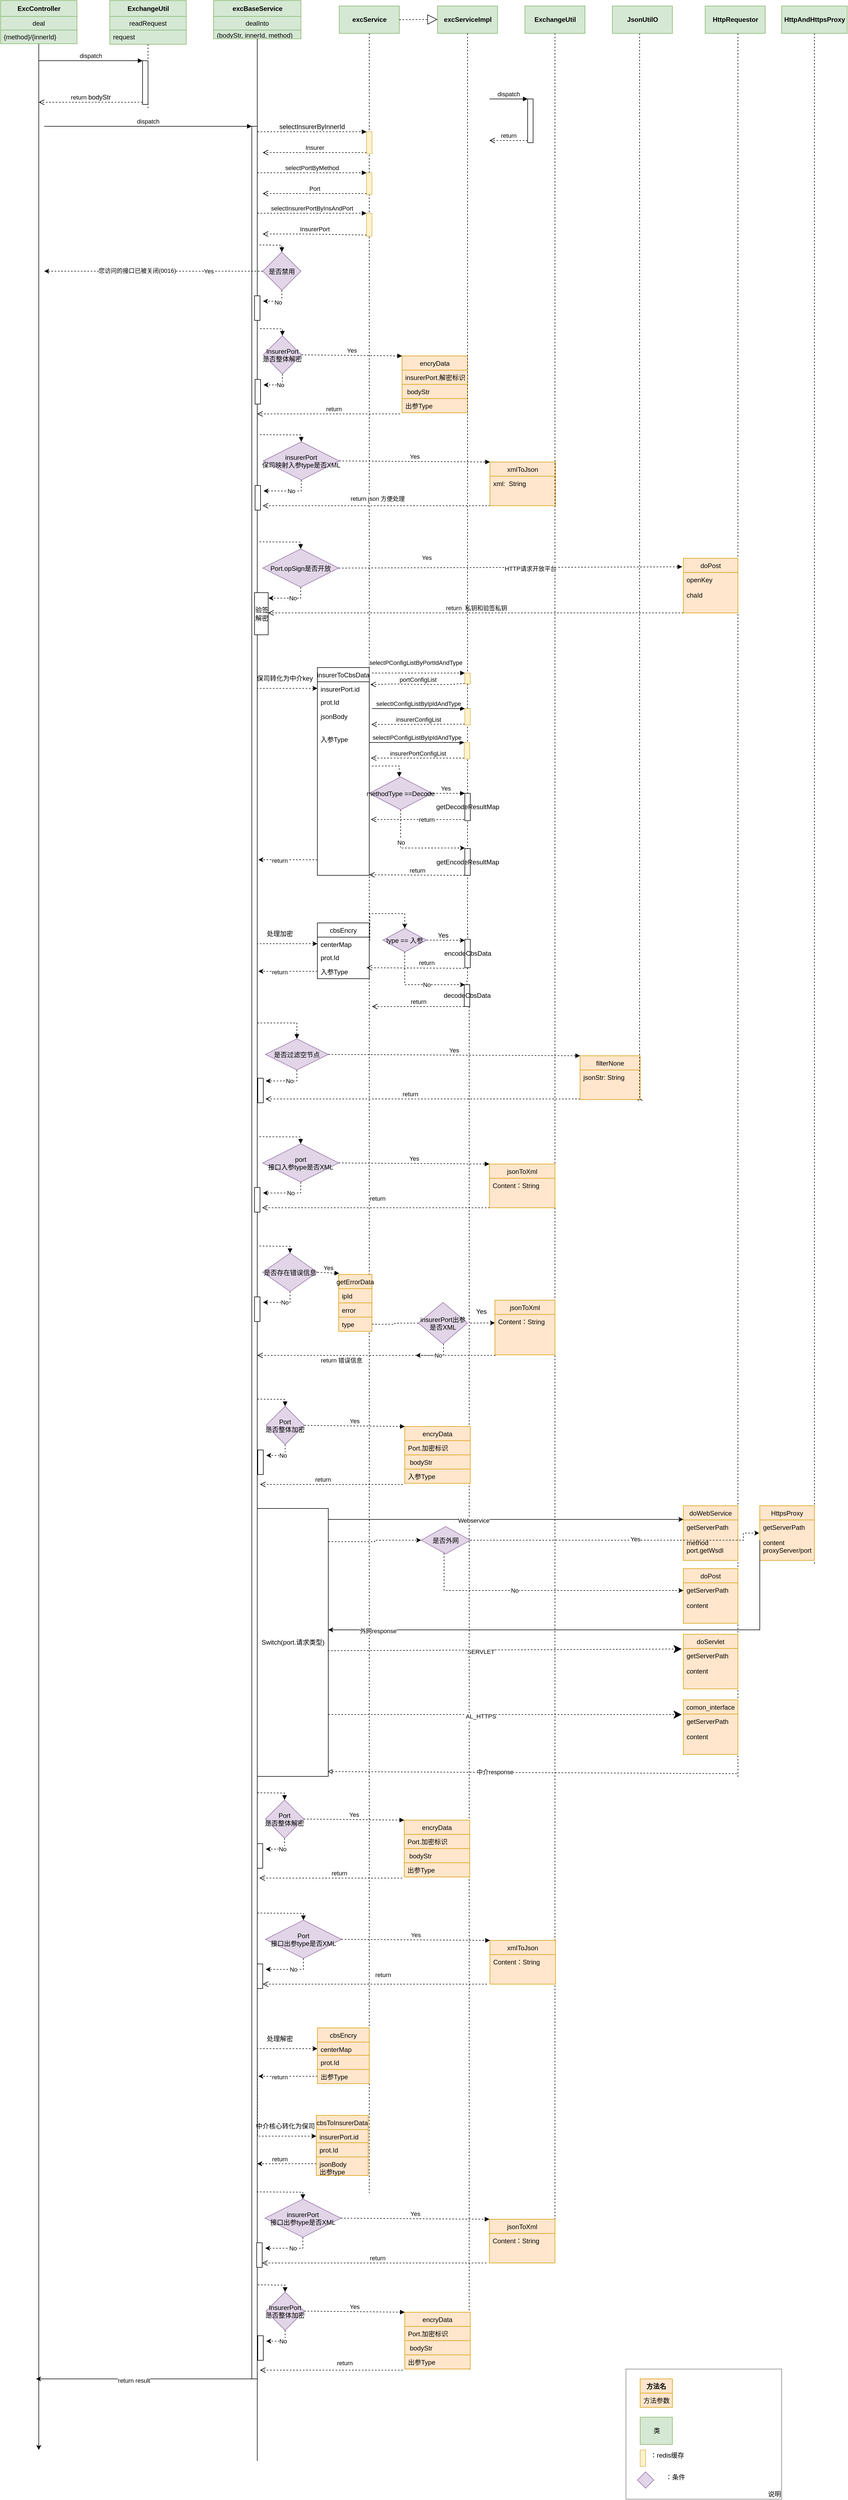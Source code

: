 <mxfile version="13.11.0" type="github">
  <diagram name="Page-2" id="j69vw8_M-CcU9qRyVlGH">
    <mxGraphModel dx="1662" dy="799" grid="1" gridSize="10" guides="1" tooltips="1" connect="1" arrows="1" fold="1" page="1" pageScale="1" pageWidth="827" pageHeight="1169" background="#FFFFFF" math="0" shadow="0">
      <root>
        <mxCell id="9Uq3U7OXlzmtbaHYE6mR-0" />
        <mxCell id="9Uq3U7OXlzmtbaHYE6mR-1" parent="9Uq3U7OXlzmtbaHYE6mR-0" />
        <mxCell id="9Uq3U7OXlzmtbaHYE6mR-413" value="说明" style="html=1;align=right;verticalAlign=bottom;dashed=1;dashPattern=1 1;" parent="9Uq3U7OXlzmtbaHYE6mR-1" vertex="1">
          <mxGeometry x="1205" y="4402" width="285" height="238" as="geometry" />
        </mxCell>
        <mxCell id="9Uq3U7OXlzmtbaHYE6mR-6" style="edgeStyle=orthogonalEdgeStyle;rounded=0;orthogonalLoop=1;jettySize=auto;html=1;" parent="9Uq3U7OXlzmtbaHYE6mR-1" source="9Uq3U7OXlzmtbaHYE6mR-2" edge="1">
          <mxGeometry relative="1" as="geometry">
            <mxPoint x="130" y="4550" as="targetPoint" />
            <Array as="points">
              <mxPoint x="130" y="4533" />
            </Array>
          </mxGeometry>
        </mxCell>
        <mxCell id="9Uq3U7OXlzmtbaHYE6mR-2" value="ExcController" style="swimlane;fontStyle=1;align=center;verticalAlign=middle;childLayout=stackLayout;horizontal=1;startSize=29;horizontalStack=0;resizeParent=1;resizeParentMax=0;resizeLast=0;collapsible=0;marginBottom=0;html=1;fillColor=#d5e8d4;strokeColor=#82b366;" parent="9Uq3U7OXlzmtbaHYE6mR-1" vertex="1">
          <mxGeometry x="60" y="70" width="140" height="79" as="geometry" />
        </mxCell>
        <mxCell id="9Uq3U7OXlzmtbaHYE6mR-3" value="deal" style="text;html=1;strokeColor=#82b366;fillColor=#d5e8d4;align=center;verticalAlign=middle;spacingLeft=4;spacingRight=4;overflow=hidden;rotatable=0;points=[[0,0.5],[1,0.5]];portConstraint=eastwest;" parent="9Uq3U7OXlzmtbaHYE6mR-2" vertex="1">
          <mxGeometry y="29" width="140" height="25" as="geometry" />
        </mxCell>
        <mxCell id="9Uq3U7OXlzmtbaHYE6mR-4" value="{method}/{innerId}" style="text;html=1;strokeColor=#82b366;fillColor=#d5e8d4;align=left;verticalAlign=middle;spacingLeft=4;spacingRight=4;overflow=hidden;rotatable=0;points=[[0,0.5],[1,0.5]];portConstraint=eastwest;" parent="9Uq3U7OXlzmtbaHYE6mR-2" vertex="1">
          <mxGeometry y="54" width="140" height="25" as="geometry" />
        </mxCell>
        <mxCell id="9Uq3U7OXlzmtbaHYE6mR-11" style="edgeStyle=orthogonalEdgeStyle;rounded=0;orthogonalLoop=1;jettySize=auto;html=1;endArrow=none;endFill=0;dashed=1;" parent="9Uq3U7OXlzmtbaHYE6mR-1" source="9Uq3U7OXlzmtbaHYE6mR-8" edge="1">
          <mxGeometry relative="1" as="geometry">
            <mxPoint x="330" y="270" as="targetPoint" />
          </mxGeometry>
        </mxCell>
        <mxCell id="9Uq3U7OXlzmtbaHYE6mR-8" value="ExchangeUtil" style="swimlane;fontStyle=1;align=center;verticalAlign=middle;childLayout=stackLayout;horizontal=1;startSize=29;horizontalStack=0;resizeParent=1;resizeParentMax=0;resizeLast=0;collapsible=0;marginBottom=0;html=1;fillColor=#d5e8d4;strokeColor=#82b366;" parent="9Uq3U7OXlzmtbaHYE6mR-1" vertex="1">
          <mxGeometry x="260" y="70" width="140" height="80" as="geometry" />
        </mxCell>
        <mxCell id="9Uq3U7OXlzmtbaHYE6mR-9" value="readRequest" style="text;html=1;strokeColor=#82b366;fillColor=#d5e8d4;align=center;verticalAlign=middle;spacingLeft=4;spacingRight=4;overflow=hidden;rotatable=0;points=[[0,0.5],[1,0.5]];portConstraint=eastwest;" parent="9Uq3U7OXlzmtbaHYE6mR-8" vertex="1">
          <mxGeometry y="29" width="140" height="25" as="geometry" />
        </mxCell>
        <mxCell id="9Uq3U7OXlzmtbaHYE6mR-10" value="request" style="text;html=1;strokeColor=#82b366;fillColor=#d5e8d4;align=left;verticalAlign=middle;spacingLeft=4;spacingRight=4;overflow=hidden;rotatable=0;points=[[0,0.5],[1,0.5]];portConstraint=eastwest;" parent="9Uq3U7OXlzmtbaHYE6mR-8" vertex="1">
          <mxGeometry y="54" width="140" height="26" as="geometry" />
        </mxCell>
        <mxCell id="9Uq3U7OXlzmtbaHYE6mR-19" style="edgeStyle=orthogonalEdgeStyle;rounded=0;orthogonalLoop=1;jettySize=auto;html=1;endArrow=none;endFill=0;" parent="9Uq3U7OXlzmtbaHYE6mR-1" source="9Uq3U7OXlzmtbaHYE6mR-46" edge="1">
          <mxGeometry relative="1" as="geometry">
            <mxPoint x="530" y="4570" as="targetPoint" />
            <Array as="points">
              <mxPoint x="530" y="4240" />
              <mxPoint x="530" y="4240" />
            </Array>
          </mxGeometry>
        </mxCell>
        <mxCell id="9Uq3U7OXlzmtbaHYE6mR-12" value="excBaseService" style="swimlane;fontStyle=1;align=center;verticalAlign=middle;childLayout=stackLayout;horizontal=1;startSize=29;horizontalStack=0;resizeParent=1;resizeParentMax=0;resizeLast=0;collapsible=0;marginBottom=0;html=1;fillColor=#d5e8d4;strokeColor=#82b366;" parent="9Uq3U7OXlzmtbaHYE6mR-1" vertex="1">
          <mxGeometry x="450" y="70" width="160" height="70" as="geometry" />
        </mxCell>
        <mxCell id="9Uq3U7OXlzmtbaHYE6mR-13" value="dealInto" style="text;html=1;strokeColor=#82b366;fillColor=#d5e8d4;align=center;verticalAlign=middle;spacingLeft=4;spacingRight=4;overflow=hidden;rotatable=0;points=[[0,0.5],[1,0.5]];portConstraint=eastwest;" parent="9Uq3U7OXlzmtbaHYE6mR-12" vertex="1">
          <mxGeometry y="29" width="160" height="25" as="geometry" />
        </mxCell>
        <mxCell id="9Uq3U7OXlzmtbaHYE6mR-14" value="(bodyStr, innerId, method)" style="text;html=1;strokeColor=#82b366;fillColor=#d5e8d4;align=left;verticalAlign=middle;spacingLeft=4;spacingRight=4;overflow=hidden;rotatable=0;points=[[0,0.5],[1,0.5]];portConstraint=eastwest;" parent="9Uq3U7OXlzmtbaHYE6mR-12" vertex="1">
          <mxGeometry y="54" width="160" height="16" as="geometry" />
        </mxCell>
        <mxCell id="9Uq3U7OXlzmtbaHYE6mR-15" value="" style="html=1;points=[];perimeter=orthogonalPerimeter;" parent="9Uq3U7OXlzmtbaHYE6mR-1" vertex="1">
          <mxGeometry x="320" y="180" width="10" height="80" as="geometry" />
        </mxCell>
        <mxCell id="9Uq3U7OXlzmtbaHYE6mR-16" value="dispatch" style="html=1;verticalAlign=bottom;endArrow=block;entryX=0;entryY=0;" parent="9Uq3U7OXlzmtbaHYE6mR-1" target="9Uq3U7OXlzmtbaHYE6mR-15" edge="1">
          <mxGeometry relative="1" as="geometry">
            <mxPoint x="130" y="180" as="sourcePoint" />
          </mxGeometry>
        </mxCell>
        <mxCell id="9Uq3U7OXlzmtbaHYE6mR-17" value="return&amp;nbsp;&lt;span style=&quot;font-size: 12px ; background-color: rgb(248 , 249 , 250)&quot;&gt;bodyStr&lt;/span&gt;" style="html=1;verticalAlign=bottom;endArrow=open;dashed=1;endSize=8;exitX=0;exitY=0.95;" parent="9Uq3U7OXlzmtbaHYE6mR-1" source="9Uq3U7OXlzmtbaHYE6mR-15" edge="1">
          <mxGeometry relative="1" as="geometry">
            <mxPoint x="130" y="256" as="targetPoint" />
          </mxGeometry>
        </mxCell>
        <mxCell id="9Uq3U7OXlzmtbaHYE6mR-21" value="" style="html=1;points=[];perimeter=orthogonalPerimeter;" parent="9Uq3U7OXlzmtbaHYE6mR-1" vertex="1">
          <mxGeometry x="520" y="300" width="10" height="4120" as="geometry" />
        </mxCell>
        <mxCell id="9Uq3U7OXlzmtbaHYE6mR-22" value="dispatch" style="html=1;verticalAlign=bottom;endArrow=block;entryX=0;entryY=0;" parent="9Uq3U7OXlzmtbaHYE6mR-1" target="9Uq3U7OXlzmtbaHYE6mR-21" edge="1">
          <mxGeometry relative="1" as="geometry">
            <mxPoint x="140" y="300" as="sourcePoint" />
          </mxGeometry>
        </mxCell>
        <mxCell id="9Uq3U7OXlzmtbaHYE6mR-32" style="edgeStyle=orthogonalEdgeStyle;rounded=0;orthogonalLoop=1;jettySize=auto;html=1;endArrow=none;endFill=0;dashed=1;" parent="9Uq3U7OXlzmtbaHYE6mR-1" source="9Uq3U7OXlzmtbaHYE6mR-31" edge="1">
          <mxGeometry relative="1" as="geometry">
            <mxPoint x="735" y="4080" as="targetPoint" />
          </mxGeometry>
        </mxCell>
        <mxCell id="9Uq3U7OXlzmtbaHYE6mR-31" value="&lt;span style=&quot;font-weight: 700&quot;&gt;excService&lt;/span&gt;" style="html=1;fillColor=#d5e8d4;strokeColor=#82b366;" parent="9Uq3U7OXlzmtbaHYE6mR-1" vertex="1">
          <mxGeometry x="680" y="80" width="110" height="50" as="geometry" />
        </mxCell>
        <mxCell id="9Uq3U7OXlzmtbaHYE6mR-33" value="" style="html=1;points=[];perimeter=orthogonalPerimeter;fillColor=#fff2cc;strokeColor=#d6b656;" parent="9Uq3U7OXlzmtbaHYE6mR-1" vertex="1">
          <mxGeometry x="730" y="310" width="10" height="40" as="geometry" />
        </mxCell>
        <mxCell id="9Uq3U7OXlzmtbaHYE6mR-34" value="&lt;span style=&quot;font-size: 12px ; background-color: rgb(248 , 249 , 250)&quot;&gt;selectInsurerByInnerId&lt;/span&gt;" style="html=1;verticalAlign=bottom;endArrow=block;entryX=0;entryY=0;dashed=1;" parent="9Uq3U7OXlzmtbaHYE6mR-1" target="9Uq3U7OXlzmtbaHYE6mR-33" edge="1">
          <mxGeometry relative="1" as="geometry">
            <mxPoint x="530" y="310" as="sourcePoint" />
          </mxGeometry>
        </mxCell>
        <mxCell id="9Uq3U7OXlzmtbaHYE6mR-35" value="Insurer" style="html=1;verticalAlign=bottom;endArrow=open;dashed=1;endSize=8;exitX=0;exitY=0.95;" parent="9Uq3U7OXlzmtbaHYE6mR-1" source="9Uq3U7OXlzmtbaHYE6mR-33" edge="1">
          <mxGeometry relative="1" as="geometry">
            <mxPoint x="540" y="348" as="targetPoint" />
            <Array as="points">
              <mxPoint x="620" y="348" />
            </Array>
          </mxGeometry>
        </mxCell>
        <mxCell id="9Uq3U7OXlzmtbaHYE6mR-39" value="" style="html=1;points=[];perimeter=orthogonalPerimeter;fillColor=#fff2cc;strokeColor=#d6b656;" parent="9Uq3U7OXlzmtbaHYE6mR-1" vertex="1">
          <mxGeometry x="730" y="385" width="10" height="40" as="geometry" />
        </mxCell>
        <mxCell id="9Uq3U7OXlzmtbaHYE6mR-40" value="selectPortByMethod" style="html=1;verticalAlign=bottom;endArrow=block;entryX=0;entryY=0;dashed=1;" parent="9Uq3U7OXlzmtbaHYE6mR-1" target="9Uq3U7OXlzmtbaHYE6mR-39" edge="1">
          <mxGeometry relative="1" as="geometry">
            <mxPoint x="530" y="385" as="sourcePoint" />
          </mxGeometry>
        </mxCell>
        <mxCell id="9Uq3U7OXlzmtbaHYE6mR-41" value="Port" style="html=1;verticalAlign=bottom;endArrow=open;dashed=1;endSize=8;exitX=0;exitY=0.95;" parent="9Uq3U7OXlzmtbaHYE6mR-1" source="9Uq3U7OXlzmtbaHYE6mR-39" edge="1">
          <mxGeometry relative="1" as="geometry">
            <mxPoint x="540" y="423" as="targetPoint" />
            <Array as="points">
              <mxPoint x="620" y="423" />
            </Array>
          </mxGeometry>
        </mxCell>
        <mxCell id="9Uq3U7OXlzmtbaHYE6mR-43" value="" style="html=1;points=[];perimeter=orthogonalPerimeter;fillColor=#fff2cc;strokeColor=#d6b656;" parent="9Uq3U7OXlzmtbaHYE6mR-1" vertex="1">
          <mxGeometry x="730" y="459" width="10" height="42" as="geometry" />
        </mxCell>
        <mxCell id="9Uq3U7OXlzmtbaHYE6mR-44" value="selectInsurerPortByInsAndPort" style="html=1;verticalAlign=bottom;endArrow=block;entryX=0;entryY=0;dashed=1;" parent="9Uq3U7OXlzmtbaHYE6mR-1" target="9Uq3U7OXlzmtbaHYE6mR-43" edge="1">
          <mxGeometry relative="1" as="geometry">
            <mxPoint x="530" y="459" as="sourcePoint" />
          </mxGeometry>
        </mxCell>
        <mxCell id="9Uq3U7OXlzmtbaHYE6mR-45" value="InsurerPort" style="html=1;verticalAlign=bottom;endArrow=open;dashed=1;endSize=8;exitX=0;exitY=0.95;" parent="9Uq3U7OXlzmtbaHYE6mR-1" source="9Uq3U7OXlzmtbaHYE6mR-43" edge="1">
          <mxGeometry relative="1" as="geometry">
            <mxPoint x="540" y="497" as="targetPoint" />
            <Array as="points">
              <mxPoint x="620" y="497" />
            </Array>
          </mxGeometry>
        </mxCell>
        <mxCell id="9Uq3U7OXlzmtbaHYE6mR-46" value="" style="html=1;points=[];perimeter=orthogonalPerimeter;" parent="9Uq3U7OXlzmtbaHYE6mR-1" vertex="1">
          <mxGeometry x="525" y="610" width="10" height="45" as="geometry" />
        </mxCell>
        <mxCell id="9Uq3U7OXlzmtbaHYE6mR-50" style="edgeStyle=orthogonalEdgeStyle;rounded=0;orthogonalLoop=1;jettySize=auto;html=1;endArrow=none;endFill=0;" parent="9Uq3U7OXlzmtbaHYE6mR-1" source="9Uq3U7OXlzmtbaHYE6mR-12" target="9Uq3U7OXlzmtbaHYE6mR-46" edge="1">
          <mxGeometry relative="1" as="geometry">
            <mxPoint x="530" y="870" as="targetPoint" />
            <mxPoint x="530" y="140" as="sourcePoint" />
          </mxGeometry>
        </mxCell>
        <mxCell id="9Uq3U7OXlzmtbaHYE6mR-55" style="edgeStyle=orthogonalEdgeStyle;rounded=0;orthogonalLoop=1;jettySize=auto;html=1;dashed=1;endArrow=classic;endFill=1;" parent="9Uq3U7OXlzmtbaHYE6mR-1" source="9Uq3U7OXlzmtbaHYE6mR-48" edge="1">
          <mxGeometry relative="1" as="geometry">
            <mxPoint x="540" y="620" as="targetPoint" />
          </mxGeometry>
        </mxCell>
        <mxCell id="9Uq3U7OXlzmtbaHYE6mR-65" value="No" style="edgeLabel;html=1;align=center;verticalAlign=middle;resizable=0;points=[];" parent="9Uq3U7OXlzmtbaHYE6mR-55" vertex="1" connectable="0">
          <mxGeometry x="-0.018" y="2" relative="1" as="geometry">
            <mxPoint as="offset" />
          </mxGeometry>
        </mxCell>
        <mxCell id="9Uq3U7OXlzmtbaHYE6mR-62" style="edgeStyle=orthogonalEdgeStyle;rounded=0;orthogonalLoop=1;jettySize=auto;html=1;dashed=1;endArrow=classic;endFill=1;" parent="9Uq3U7OXlzmtbaHYE6mR-1" source="9Uq3U7OXlzmtbaHYE6mR-48" edge="1">
          <mxGeometry relative="1" as="geometry">
            <mxPoint x="140" y="565" as="targetPoint" />
          </mxGeometry>
        </mxCell>
        <mxCell id="9Uq3U7OXlzmtbaHYE6mR-63" value="您访问的接口已被关闭(0016)" style="edgeLabel;html=1;align=center;verticalAlign=middle;resizable=0;points=[];" parent="9Uq3U7OXlzmtbaHYE6mR-62" vertex="1" connectable="0">
          <mxGeometry x="0.15" y="-2" relative="1" as="geometry">
            <mxPoint as="offset" />
          </mxGeometry>
        </mxCell>
        <mxCell id="9Uq3U7OXlzmtbaHYE6mR-64" value="Yes" style="edgeLabel;html=1;align=center;verticalAlign=middle;resizable=0;points=[];" parent="9Uq3U7OXlzmtbaHYE6mR-62" vertex="1" connectable="0">
          <mxGeometry x="-0.725" relative="1" as="geometry">
            <mxPoint x="-44.71" as="offset" />
          </mxGeometry>
        </mxCell>
        <mxCell id="9Uq3U7OXlzmtbaHYE6mR-48" value="是否禁用" style="rhombus;fillColor=#e1d5e7;strokeColor=#9673a6;" parent="9Uq3U7OXlzmtbaHYE6mR-1" vertex="1">
          <mxGeometry x="540" y="530" width="70" height="70" as="geometry" />
        </mxCell>
        <mxCell id="9Uq3U7OXlzmtbaHYE6mR-54" value="" style="edgeStyle=orthogonalEdgeStyle;html=1;align=left;spacingLeft=2;endArrow=block;rounded=0;entryX=0.5;entryY=0;dashed=1;entryDx=0;entryDy=0;" parent="9Uq3U7OXlzmtbaHYE6mR-1" target="9Uq3U7OXlzmtbaHYE6mR-48" edge="1">
          <mxGeometry relative="1" as="geometry">
            <mxPoint x="534" y="517" as="sourcePoint" />
            <Array as="points" />
            <mxPoint x="535" y="610" as="targetPoint" />
          </mxGeometry>
        </mxCell>
        <mxCell id="9Uq3U7OXlzmtbaHYE6mR-56" value="" style="html=1;points=[];perimeter=orthogonalPerimeter;" parent="9Uq3U7OXlzmtbaHYE6mR-1" vertex="1">
          <mxGeometry x="526" y="763" width="10" height="45" as="geometry" />
        </mxCell>
        <mxCell id="9Uq3U7OXlzmtbaHYE6mR-57" style="edgeStyle=orthogonalEdgeStyle;rounded=0;orthogonalLoop=1;jettySize=auto;html=1;dashed=1;endArrow=classic;endFill=1;" parent="9Uq3U7OXlzmtbaHYE6mR-1" source="9Uq3U7OXlzmtbaHYE6mR-58" edge="1">
          <mxGeometry relative="1" as="geometry">
            <mxPoint x="541" y="773" as="targetPoint" />
          </mxGeometry>
        </mxCell>
        <mxCell id="9Uq3U7OXlzmtbaHYE6mR-66" value="No" style="edgeLabel;html=1;align=center;verticalAlign=middle;resizable=0;points=[];" parent="9Uq3U7OXlzmtbaHYE6mR-57" vertex="1" connectable="0">
          <mxGeometry x="-0.127" relative="1" as="geometry">
            <mxPoint as="offset" />
          </mxGeometry>
        </mxCell>
        <mxCell id="9Uq3U7OXlzmtbaHYE6mR-58" value="InsurerPort&#xa;是否整体解密" style="rhombus;fillColor=#e1d5e7;strokeColor=#9673a6;" parent="9Uq3U7OXlzmtbaHYE6mR-1" vertex="1">
          <mxGeometry x="541" y="683" width="70" height="70" as="geometry" />
        </mxCell>
        <mxCell id="9Uq3U7OXlzmtbaHYE6mR-59" value="" style="edgeStyle=orthogonalEdgeStyle;html=1;align=left;spacingLeft=2;endArrow=block;rounded=0;entryX=0.5;entryY=0;dashed=1;entryDx=0;entryDy=0;" parent="9Uq3U7OXlzmtbaHYE6mR-1" target="9Uq3U7OXlzmtbaHYE6mR-58" edge="1">
          <mxGeometry relative="1" as="geometry">
            <mxPoint x="535" y="670" as="sourcePoint" />
            <Array as="points" />
            <mxPoint x="536" y="763" as="targetPoint" />
          </mxGeometry>
        </mxCell>
        <mxCell id="9Uq3U7OXlzmtbaHYE6mR-68" value="Yes" style="html=1;verticalAlign=bottom;endArrow=block;entryX=0;entryY=0;dashed=1;exitX=1;exitY=0.5;exitDx=0;exitDy=0;entryDx=0;entryDy=0;" parent="9Uq3U7OXlzmtbaHYE6mR-1" source="9Uq3U7OXlzmtbaHYE6mR-58" target="9Uq3U7OXlzmtbaHYE6mR-76" edge="1">
          <mxGeometry relative="1" as="geometry">
            <mxPoint x="644" y="719" as="sourcePoint" />
            <mxPoint x="904" y="719" as="targetPoint" />
          </mxGeometry>
        </mxCell>
        <mxCell id="9Uq3U7OXlzmtbaHYE6mR-69" value="return" style="html=1;verticalAlign=bottom;endArrow=open;dashed=1;endSize=8;exitX=-0.029;exitY=1.077;exitDx=0;exitDy=0;exitPerimeter=0;" parent="9Uq3U7OXlzmtbaHYE6mR-1" source="9Uq3U7OXlzmtbaHYE6mR-79" edge="1">
          <mxGeometry x="-0.071" relative="1" as="geometry">
            <mxPoint x="530" y="826" as="targetPoint" />
            <mxPoint x="900" y="826" as="sourcePoint" />
            <Array as="points">
              <mxPoint x="700" y="826" />
            </Array>
            <mxPoint as="offset" />
          </mxGeometry>
        </mxCell>
        <mxCell id="9Uq3U7OXlzmtbaHYE6mR-71" style="edgeStyle=orthogonalEdgeStyle;rounded=0;orthogonalLoop=1;jettySize=auto;html=1;dashed=1;endArrow=none;endFill=0;entryX=0.983;entryY=1.115;entryDx=0;entryDy=0;entryPerimeter=0;" parent="9Uq3U7OXlzmtbaHYE6mR-1" source="9Uq3U7OXlzmtbaHYE6mR-393" target="9Uq3U7OXlzmtbaHYE6mR-323" edge="1">
          <mxGeometry relative="1" as="geometry">
            <mxPoint x="915" y="4430" as="targetPoint" />
            <mxPoint x="915" y="1764" as="sourcePoint" />
            <Array as="points">
              <mxPoint x="918" y="3350" />
              <mxPoint x="918" y="3350" />
            </Array>
          </mxGeometry>
        </mxCell>
        <mxCell id="9Uq3U7OXlzmtbaHYE6mR-70" value="&lt;span style=&quot;font-weight: 700&quot;&gt;excServiceImpl&lt;/span&gt;" style="html=1;fillColor=#d5e8d4;strokeColor=#82b366;" parent="9Uq3U7OXlzmtbaHYE6mR-1" vertex="1">
          <mxGeometry x="860" y="80" width="110" height="50" as="geometry" />
        </mxCell>
        <mxCell id="9Uq3U7OXlzmtbaHYE6mR-76" value="encryData" style="swimlane;fontStyle=0;childLayout=stackLayout;horizontal=1;startSize=26;fillColor=#ffe6cc;horizontalStack=0;resizeParent=1;resizeParentMax=0;resizeLast=0;collapsible=1;marginBottom=0;strokeColor=#d79b00;" parent="9Uq3U7OXlzmtbaHYE6mR-1" vertex="1">
          <mxGeometry x="795" y="720" width="120" height="104" as="geometry" />
        </mxCell>
        <mxCell id="9Uq3U7OXlzmtbaHYE6mR-77" value="insurerPort.解密标识" style="text;strokeColor=#d79b00;fillColor=#ffe6cc;align=left;verticalAlign=top;spacingLeft=4;spacingRight=4;overflow=hidden;rotatable=0;points=[[0,0.5],[1,0.5]];portConstraint=eastwest;" parent="9Uq3U7OXlzmtbaHYE6mR-76" vertex="1">
          <mxGeometry y="26" width="120" height="26" as="geometry" />
        </mxCell>
        <mxCell id="9Uq3U7OXlzmtbaHYE6mR-78" value=" bodyStr" style="text;strokeColor=#d79b00;fillColor=#ffe6cc;align=left;verticalAlign=top;spacingLeft=4;spacingRight=4;overflow=hidden;rotatable=0;points=[[0,0.5],[1,0.5]];portConstraint=eastwest;" parent="9Uq3U7OXlzmtbaHYE6mR-76" vertex="1">
          <mxGeometry y="52" width="120" height="26" as="geometry" />
        </mxCell>
        <mxCell id="9Uq3U7OXlzmtbaHYE6mR-79" value="出参Type" style="text;strokeColor=#d79b00;fillColor=#ffe6cc;align=left;verticalAlign=top;spacingLeft=4;spacingRight=4;overflow=hidden;rotatable=0;points=[[0,0.5],[1,0.5]];portConstraint=eastwest;" parent="9Uq3U7OXlzmtbaHYE6mR-76" vertex="1">
          <mxGeometry y="78" width="120" height="26" as="geometry" />
        </mxCell>
        <mxCell id="9Uq3U7OXlzmtbaHYE6mR-82" value="" style="html=1;points=[];perimeter=orthogonalPerimeter;" parent="9Uq3U7OXlzmtbaHYE6mR-1" vertex="1">
          <mxGeometry x="526" y="957" width="10" height="45" as="geometry" />
        </mxCell>
        <mxCell id="9Uq3U7OXlzmtbaHYE6mR-83" style="edgeStyle=orthogonalEdgeStyle;rounded=0;orthogonalLoop=1;jettySize=auto;html=1;dashed=1;endArrow=classic;endFill=1;" parent="9Uq3U7OXlzmtbaHYE6mR-1" source="9Uq3U7OXlzmtbaHYE6mR-85" edge="1">
          <mxGeometry relative="1" as="geometry">
            <mxPoint x="541" y="967" as="targetPoint" />
          </mxGeometry>
        </mxCell>
        <mxCell id="9Uq3U7OXlzmtbaHYE6mR-84" value="No" style="edgeLabel;html=1;align=center;verticalAlign=middle;resizable=0;points=[];" parent="9Uq3U7OXlzmtbaHYE6mR-83" vertex="1" connectable="0">
          <mxGeometry x="-0.127" relative="1" as="geometry">
            <mxPoint as="offset" />
          </mxGeometry>
        </mxCell>
        <mxCell id="9Uq3U7OXlzmtbaHYE6mR-85" value="insurerPort&#xa;保司映射入参type是否XML" style="rhombus;fillColor=#e1d5e7;strokeColor=#9673a6;" parent="9Uq3U7OXlzmtbaHYE6mR-1" vertex="1">
          <mxGeometry x="541" y="877" width="139" height="70" as="geometry" />
        </mxCell>
        <mxCell id="9Uq3U7OXlzmtbaHYE6mR-86" value="" style="edgeStyle=orthogonalEdgeStyle;html=1;align=left;spacingLeft=2;endArrow=block;rounded=0;entryX=0.5;entryY=0;dashed=1;entryDx=0;entryDy=0;" parent="9Uq3U7OXlzmtbaHYE6mR-1" target="9Uq3U7OXlzmtbaHYE6mR-85" edge="1">
          <mxGeometry relative="1" as="geometry">
            <mxPoint x="535" y="864" as="sourcePoint" />
            <Array as="points" />
            <mxPoint x="536" y="957" as="targetPoint" />
          </mxGeometry>
        </mxCell>
        <mxCell id="9Uq3U7OXlzmtbaHYE6mR-87" value="Yes" style="html=1;verticalAlign=bottom;endArrow=block;entryX=0;entryY=0;dashed=1;exitX=1;exitY=0.5;exitDx=0;exitDy=0;entryDx=0;entryDy=0;" parent="9Uq3U7OXlzmtbaHYE6mR-1" source="9Uq3U7OXlzmtbaHYE6mR-85" target="9Uq3U7OXlzmtbaHYE6mR-89" edge="1">
          <mxGeometry relative="1" as="geometry">
            <mxPoint x="644" y="913" as="sourcePoint" />
            <mxPoint x="904" y="913" as="targetPoint" />
          </mxGeometry>
        </mxCell>
        <mxCell id="9Uq3U7OXlzmtbaHYE6mR-88" value="return json 方便处理" style="html=1;verticalAlign=bottom;endArrow=open;dashed=1;endSize=8;exitX=-0.029;exitY=1.077;exitDx=0;exitDy=0;exitPerimeter=0;" parent="9Uq3U7OXlzmtbaHYE6mR-1" edge="1">
          <mxGeometry x="-0.008" y="-4" relative="1" as="geometry">
            <mxPoint x="540" y="994" as="targetPoint" />
            <mxPoint x="956.52" y="994.002" as="sourcePoint" />
            <Array as="points">
              <mxPoint x="700" y="994" />
            </Array>
            <mxPoint as="offset" />
          </mxGeometry>
        </mxCell>
        <mxCell id="9Uq3U7OXlzmtbaHYE6mR-89" value="xmlToJson" style="swimlane;fontStyle=0;childLayout=stackLayout;horizontal=1;startSize=26;fillColor=#ffe6cc;horizontalStack=0;resizeParent=1;resizeParentMax=0;resizeLast=0;collapsible=1;marginBottom=0;strokeColor=#d79b00;" parent="9Uq3U7OXlzmtbaHYE6mR-1" vertex="1">
          <mxGeometry x="956" y="914" width="120" height="80" as="geometry" />
        </mxCell>
        <mxCell id="9Uq3U7OXlzmtbaHYE6mR-90" value="xml:  String" style="text;strokeColor=#d79b00;fillColor=#ffe6cc;align=left;verticalAlign=top;spacingLeft=4;spacingRight=4;overflow=hidden;rotatable=0;points=[[0,0.5],[1,0.5]];portConstraint=eastwest;" parent="9Uq3U7OXlzmtbaHYE6mR-89" vertex="1">
          <mxGeometry y="26" width="120" height="54" as="geometry" />
        </mxCell>
        <mxCell id="9Uq3U7OXlzmtbaHYE6mR-94" style="edgeStyle=orthogonalEdgeStyle;rounded=0;orthogonalLoop=1;jettySize=auto;html=1;dashed=1;endArrow=none;endFill=0;" parent="9Uq3U7OXlzmtbaHYE6mR-1" source="9Uq3U7OXlzmtbaHYE6mR-93" edge="1">
          <mxGeometry relative="1" as="geometry">
            <mxPoint x="1075" y="4190.833" as="targetPoint" />
            <Array as="points">
              <mxPoint x="1075" y="3502" />
            </Array>
          </mxGeometry>
        </mxCell>
        <mxCell id="9Uq3U7OXlzmtbaHYE6mR-93" value="&lt;b&gt;ExchangeUtil&lt;/b&gt;" style="html=1;fillColor=#d5e8d4;strokeColor=#82b366;" parent="9Uq3U7OXlzmtbaHYE6mR-1" vertex="1">
          <mxGeometry x="1020" y="80" width="110" height="50" as="geometry" />
        </mxCell>
        <mxCell id="9Uq3U7OXlzmtbaHYE6mR-96" value="验签&lt;br&gt;解密" style="html=1;points=[];perimeter=orthogonalPerimeter;" parent="9Uq3U7OXlzmtbaHYE6mR-1" vertex="1">
          <mxGeometry x="525" y="1153" width="25" height="77" as="geometry" />
        </mxCell>
        <mxCell id="9Uq3U7OXlzmtbaHYE6mR-97" style="edgeStyle=orthogonalEdgeStyle;rounded=0;orthogonalLoop=1;jettySize=auto;html=1;dashed=1;endArrow=classic;endFill=1;" parent="9Uq3U7OXlzmtbaHYE6mR-1" source="9Uq3U7OXlzmtbaHYE6mR-99" edge="1">
          <mxGeometry relative="1" as="geometry">
            <mxPoint x="550" y="1163" as="targetPoint" />
          </mxGeometry>
        </mxCell>
        <mxCell id="9Uq3U7OXlzmtbaHYE6mR-98" value="No" style="edgeLabel;html=1;align=center;verticalAlign=middle;resizable=0;points=[];" parent="9Uq3U7OXlzmtbaHYE6mR-97" vertex="1" connectable="0">
          <mxGeometry x="-0.127" relative="1" as="geometry">
            <mxPoint as="offset" />
          </mxGeometry>
        </mxCell>
        <mxCell id="9Uq3U7OXlzmtbaHYE6mR-99" value="Port.opSign是否开放" style="rhombus;fillColor=#e1d5e7;strokeColor=#9673a6;" parent="9Uq3U7OXlzmtbaHYE6mR-1" vertex="1">
          <mxGeometry x="540" y="1073" width="139" height="70" as="geometry" />
        </mxCell>
        <mxCell id="9Uq3U7OXlzmtbaHYE6mR-100" value="" style="edgeStyle=orthogonalEdgeStyle;html=1;align=left;spacingLeft=2;endArrow=block;rounded=0;entryX=0.5;entryY=0;dashed=1;entryDx=0;entryDy=0;" parent="9Uq3U7OXlzmtbaHYE6mR-1" target="9Uq3U7OXlzmtbaHYE6mR-99" edge="1">
          <mxGeometry relative="1" as="geometry">
            <mxPoint x="534" y="1060" as="sourcePoint" />
            <Array as="points" />
            <mxPoint x="535" y="1153" as="targetPoint" />
          </mxGeometry>
        </mxCell>
        <mxCell id="9Uq3U7OXlzmtbaHYE6mR-101" value="Yes" style="html=1;verticalAlign=bottom;endArrow=block;dashed=1;exitX=1;exitY=0.5;exitDx=0;exitDy=0;entryX=-0.02;entryY=0.157;entryDx=0;entryDy=0;entryPerimeter=0;" parent="9Uq3U7OXlzmtbaHYE6mR-1" source="9Uq3U7OXlzmtbaHYE6mR-99" target="9Uq3U7OXlzmtbaHYE6mR-201" edge="1">
          <mxGeometry x="-0.486" y="9" relative="1" as="geometry">
            <mxPoint x="643" y="1109" as="sourcePoint" />
            <mxPoint x="1350" y="1110" as="targetPoint" />
            <mxPoint as="offset" />
          </mxGeometry>
        </mxCell>
        <mxCell id="9Uq3U7OXlzmtbaHYE6mR-105" value="HTTP请求开放平台" style="edgeLabel;html=1;align=center;verticalAlign=middle;resizable=0;points=[];" parent="9Uq3U7OXlzmtbaHYE6mR-101" vertex="1" connectable="0">
          <mxGeometry x="0.116" y="-2" relative="1" as="geometry">
            <mxPoint as="offset" />
          </mxGeometry>
        </mxCell>
        <mxCell id="9Uq3U7OXlzmtbaHYE6mR-102" value="return&amp;nbsp; 私钥和验签私钥" style="html=1;verticalAlign=bottom;endArrow=open;dashed=1;endSize=8;" parent="9Uq3U7OXlzmtbaHYE6mR-1" edge="1">
          <mxGeometry x="0.035" relative="1" as="geometry">
            <mxPoint x="550" y="1190" as="targetPoint" />
            <mxPoint x="1340" y="1190" as="sourcePoint" />
            <Array as="points">
              <mxPoint x="699" y="1190" />
            </Array>
            <mxPoint as="offset" />
          </mxGeometry>
        </mxCell>
        <mxCell id="9Uq3U7OXlzmtbaHYE6mR-107" value="insurerToCbsData" style="swimlane;fontStyle=0;childLayout=stackLayout;horizontal=1;startSize=26;fillColor=none;horizontalStack=0;resizeParent=1;resizeParentMax=0;resizeLast=0;collapsible=1;marginBottom=0;" parent="9Uq3U7OXlzmtbaHYE6mR-1" vertex="1">
          <mxGeometry x="640" y="1290" width="95" height="380" as="geometry">
            <mxRectangle x="640" y="1290" width="130" height="26" as="alternateBounds" />
          </mxGeometry>
        </mxCell>
        <mxCell id="9Uq3U7OXlzmtbaHYE6mR-108" value="insurerPort.id" style="text;strokeColor=none;fillColor=none;align=left;verticalAlign=top;spacingLeft=4;spacingRight=4;overflow=hidden;rotatable=0;points=[[0,0.5],[1,0.5]];portConstraint=eastwest;" parent="9Uq3U7OXlzmtbaHYE6mR-107" vertex="1">
          <mxGeometry y="26" width="95" height="24" as="geometry" />
        </mxCell>
        <mxCell id="9Uq3U7OXlzmtbaHYE6mR-109" value="prot.Id" style="text;strokeColor=none;fillColor=none;align=left;verticalAlign=top;spacingLeft=4;spacingRight=4;overflow=hidden;rotatable=0;points=[[0,0.5],[1,0.5]];portConstraint=eastwest;" parent="9Uq3U7OXlzmtbaHYE6mR-107" vertex="1">
          <mxGeometry y="50" width="95" height="26" as="geometry" />
        </mxCell>
        <mxCell id="9Uq3U7OXlzmtbaHYE6mR-110" value="jsonBody&#xa;&#xa;&#xa;入参Type" style="text;strokeColor=none;fillColor=none;align=left;verticalAlign=top;spacingLeft=4;spacingRight=4;overflow=hidden;rotatable=0;points=[[0,0.5],[1,0.5]];portConstraint=eastwest;" parent="9Uq3U7OXlzmtbaHYE6mR-107" vertex="1">
          <mxGeometry y="76" width="95" height="304" as="geometry" />
        </mxCell>
        <mxCell id="9Uq3U7OXlzmtbaHYE6mR-112" style="edgeStyle=orthogonalEdgeStyle;rounded=0;orthogonalLoop=1;jettySize=auto;html=1;dashed=1;endArrow=none;endFill=0;startArrow=classic;startFill=1;" parent="9Uq3U7OXlzmtbaHYE6mR-1" source="9Uq3U7OXlzmtbaHYE6mR-108" edge="1">
          <mxGeometry relative="1" as="geometry">
            <mxPoint x="530" y="1328" as="targetPoint" />
          </mxGeometry>
        </mxCell>
        <mxCell id="9Uq3U7OXlzmtbaHYE6mR-113" value="保司转化为中介key" style="text;html=1;align=center;verticalAlign=middle;resizable=0;points=[];autosize=1;" parent="9Uq3U7OXlzmtbaHYE6mR-1" vertex="1">
          <mxGeometry x="520" y="1300" width="120" height="20" as="geometry" />
        </mxCell>
        <mxCell id="9Uq3U7OXlzmtbaHYE6mR-114" style="edgeStyle=orthogonalEdgeStyle;rounded=0;orthogonalLoop=1;jettySize=auto;html=1;dashed=1;startArrow=none;startFill=0;endArrow=classic;endFill=1;entryX=1.2;entryY=0.719;entryDx=0;entryDy=0;entryPerimeter=0;" parent="9Uq3U7OXlzmtbaHYE6mR-1" edge="1">
          <mxGeometry relative="1" as="geometry">
            <mxPoint x="532" y="1641.5" as="targetPoint" />
            <mxPoint x="640" y="1641.5" as="sourcePoint" />
            <Array as="points">
              <mxPoint x="585" y="1642" />
            </Array>
          </mxGeometry>
        </mxCell>
        <mxCell id="9Uq3U7OXlzmtbaHYE6mR-115" value="return" style="edgeLabel;html=1;align=center;verticalAlign=middle;resizable=0;points=[];" parent="9Uq3U7OXlzmtbaHYE6mR-114" vertex="1" connectable="0">
          <mxGeometry x="0.281" y="1" relative="1" as="geometry">
            <mxPoint as="offset" />
          </mxGeometry>
        </mxCell>
        <mxCell id="9Uq3U7OXlzmtbaHYE6mR-125" value="cbsEncry" style="swimlane;fontStyle=0;childLayout=stackLayout;horizontal=1;startSize=26;fillColor=none;horizontalStack=0;resizeParent=1;resizeParentMax=0;resizeLast=0;collapsible=1;marginBottom=0;" parent="9Uq3U7OXlzmtbaHYE6mR-1" vertex="1">
          <mxGeometry x="640" y="1757" width="95" height="102" as="geometry">
            <mxRectangle x="640" y="1290" width="130" height="26" as="alternateBounds" />
          </mxGeometry>
        </mxCell>
        <mxCell id="9Uq3U7OXlzmtbaHYE6mR-126" value="centerMap" style="text;strokeColor=none;fillColor=none;align=left;verticalAlign=top;spacingLeft=4;spacingRight=4;overflow=hidden;rotatable=0;points=[[0,0.5],[1,0.5]];portConstraint=eastwest;" parent="9Uq3U7OXlzmtbaHYE6mR-125" vertex="1">
          <mxGeometry y="26" width="95" height="24" as="geometry" />
        </mxCell>
        <mxCell id="9Uq3U7OXlzmtbaHYE6mR-127" value="prot.Id" style="text;strokeColor=none;fillColor=none;align=left;verticalAlign=top;spacingLeft=4;spacingRight=4;overflow=hidden;rotatable=0;points=[[0,0.5],[1,0.5]];portConstraint=eastwest;" parent="9Uq3U7OXlzmtbaHYE6mR-125" vertex="1">
          <mxGeometry y="50" width="95" height="26" as="geometry" />
        </mxCell>
        <mxCell id="9Uq3U7OXlzmtbaHYE6mR-128" value="入参Type" style="text;strokeColor=none;fillColor=none;align=left;verticalAlign=top;spacingLeft=4;spacingRight=4;overflow=hidden;rotatable=0;points=[[0,0.5],[1,0.5]];portConstraint=eastwest;" parent="9Uq3U7OXlzmtbaHYE6mR-125" vertex="1">
          <mxGeometry y="76" width="95" height="26" as="geometry" />
        </mxCell>
        <mxCell id="9Uq3U7OXlzmtbaHYE6mR-129" style="edgeStyle=orthogonalEdgeStyle;rounded=0;orthogonalLoop=1;jettySize=auto;html=1;dashed=1;endArrow=none;endFill=0;startArrow=classic;startFill=1;" parent="9Uq3U7OXlzmtbaHYE6mR-1" source="9Uq3U7OXlzmtbaHYE6mR-126" edge="1">
          <mxGeometry relative="1" as="geometry">
            <mxPoint x="530" y="1795" as="targetPoint" />
          </mxGeometry>
        </mxCell>
        <mxCell id="9Uq3U7OXlzmtbaHYE6mR-130" value="处理加密" style="text;html=1;align=center;verticalAlign=middle;resizable=0;points=[];autosize=1;" parent="9Uq3U7OXlzmtbaHYE6mR-1" vertex="1">
          <mxGeometry x="541" y="1767" width="60" height="20" as="geometry" />
        </mxCell>
        <mxCell id="9Uq3U7OXlzmtbaHYE6mR-131" style="edgeStyle=orthogonalEdgeStyle;rounded=0;orthogonalLoop=1;jettySize=auto;html=1;dashed=1;startArrow=none;startFill=0;endArrow=classic;endFill=1;entryX=1.2;entryY=0.719;entryDx=0;entryDy=0;entryPerimeter=0;" parent="9Uq3U7OXlzmtbaHYE6mR-1" source="9Uq3U7OXlzmtbaHYE6mR-128" edge="1">
          <mxGeometry relative="1" as="geometry">
            <mxPoint x="532" y="1845.5" as="targetPoint" />
          </mxGeometry>
        </mxCell>
        <mxCell id="9Uq3U7OXlzmtbaHYE6mR-132" value="return" style="edgeLabel;html=1;align=center;verticalAlign=middle;resizable=0;points=[];" parent="9Uq3U7OXlzmtbaHYE6mR-131" vertex="1" connectable="0">
          <mxGeometry x="0.281" y="1" relative="1" as="geometry">
            <mxPoint as="offset" />
          </mxGeometry>
        </mxCell>
        <mxCell id="9Uq3U7OXlzmtbaHYE6mR-133" value="" style="html=1;points=[];perimeter=orthogonalPerimeter;" parent="9Uq3U7OXlzmtbaHYE6mR-1" vertex="1">
          <mxGeometry x="531" y="2041" width="10" height="45" as="geometry" />
        </mxCell>
        <mxCell id="9Uq3U7OXlzmtbaHYE6mR-134" style="edgeStyle=orthogonalEdgeStyle;rounded=0;orthogonalLoop=1;jettySize=auto;html=1;dashed=1;endArrow=classic;endFill=1;" parent="9Uq3U7OXlzmtbaHYE6mR-1" source="9Uq3U7OXlzmtbaHYE6mR-136" edge="1">
          <mxGeometry relative="1" as="geometry">
            <mxPoint x="545" y="2046" as="targetPoint" />
          </mxGeometry>
        </mxCell>
        <mxCell id="9Uq3U7OXlzmtbaHYE6mR-135" value="No" style="edgeLabel;html=1;align=center;verticalAlign=middle;resizable=0;points=[];" parent="9Uq3U7OXlzmtbaHYE6mR-134" vertex="1" connectable="0">
          <mxGeometry x="-0.127" relative="1" as="geometry">
            <mxPoint as="offset" />
          </mxGeometry>
        </mxCell>
        <mxCell id="9Uq3U7OXlzmtbaHYE6mR-136" value="是否过滤空节点" style="rhombus;fillColor=#e1d5e7;strokeColor=#9673a6;" parent="9Uq3U7OXlzmtbaHYE6mR-1" vertex="1">
          <mxGeometry x="545" y="1969" width="115" height="57" as="geometry" />
        </mxCell>
        <mxCell id="9Uq3U7OXlzmtbaHYE6mR-137" value="" style="edgeStyle=orthogonalEdgeStyle;html=1;align=left;spacingLeft=2;endArrow=block;rounded=0;entryX=0.5;entryY=0;dashed=1;entryDx=0;entryDy=0;" parent="9Uq3U7OXlzmtbaHYE6mR-1" target="9Uq3U7OXlzmtbaHYE6mR-136" edge="1">
          <mxGeometry relative="1" as="geometry">
            <mxPoint x="530" y="1940" as="sourcePoint" />
            <Array as="points">
              <mxPoint x="603" y="1940" />
            </Array>
            <mxPoint x="540" y="2001" as="targetPoint" />
          </mxGeometry>
        </mxCell>
        <mxCell id="9Uq3U7OXlzmtbaHYE6mR-138" value="Yes" style="html=1;verticalAlign=bottom;endArrow=block;entryX=0;entryY=0;dashed=1;exitX=1;exitY=0.5;exitDx=0;exitDy=0;entryDx=0;entryDy=0;" parent="9Uq3U7OXlzmtbaHYE6mR-1" source="9Uq3U7OXlzmtbaHYE6mR-136" target="9Uq3U7OXlzmtbaHYE6mR-140" edge="1">
          <mxGeometry relative="1" as="geometry">
            <mxPoint x="648" y="2005" as="sourcePoint" />
            <mxPoint x="908" y="2005" as="targetPoint" />
          </mxGeometry>
        </mxCell>
        <mxCell id="9Uq3U7OXlzmtbaHYE6mR-139" value="return" style="html=1;verticalAlign=bottom;endArrow=open;dashed=1;endSize=8;" parent="9Uq3U7OXlzmtbaHYE6mR-1" edge="1">
          <mxGeometry x="0.08" relative="1" as="geometry">
            <mxPoint x="545" y="2079" as="targetPoint" />
            <mxPoint x="1121" y="2079" as="sourcePoint" />
            <Array as="points">
              <mxPoint x="705" y="2079" />
            </Array>
            <mxPoint as="offset" />
          </mxGeometry>
        </mxCell>
        <mxCell id="9Uq3U7OXlzmtbaHYE6mR-140" value="filterNone" style="swimlane;fontStyle=0;childLayout=stackLayout;horizontal=1;startSize=26;fillColor=#ffe6cc;horizontalStack=0;resizeParent=1;resizeParentMax=0;resizeLast=0;collapsible=1;marginBottom=0;strokeColor=#d79b00;" parent="9Uq3U7OXlzmtbaHYE6mR-1" vertex="1">
          <mxGeometry x="1121" y="2000" width="110" height="80" as="geometry" />
        </mxCell>
        <mxCell id="9Uq3U7OXlzmtbaHYE6mR-141" value="jsonStr: String " style="text;strokeColor=#d79b00;fillColor=#ffe6cc;align=left;verticalAlign=top;spacingLeft=4;spacingRight=4;overflow=hidden;rotatable=0;points=[[0,0.5],[1,0.5]];portConstraint=eastwest;" parent="9Uq3U7OXlzmtbaHYE6mR-140" vertex="1">
          <mxGeometry y="26" width="110" height="54" as="geometry" />
        </mxCell>
        <mxCell id="9Uq3U7OXlzmtbaHYE6mR-368" style="edgeStyle=orthogonalEdgeStyle;rounded=0;orthogonalLoop=1;jettySize=auto;html=1;startArrow=none;startFill=0;endArrow=none;endFill=0;dashed=1;entryX=0.942;entryY=1.021;entryDx=0;entryDy=0;entryPerimeter=0;" parent="9Uq3U7OXlzmtbaHYE6mR-1" source="9Uq3U7OXlzmtbaHYE6mR-142" target="9Uq3U7OXlzmtbaHYE6mR-141" edge="1">
          <mxGeometry relative="1" as="geometry">
            <mxPoint x="1235" y="2100" as="targetPoint" />
            <Array as="points">
              <mxPoint x="1230" y="2080" />
              <mxPoint x="1235" y="2080" />
              <mxPoint x="1235" y="2081" />
            </Array>
          </mxGeometry>
        </mxCell>
        <mxCell id="9Uq3U7OXlzmtbaHYE6mR-142" value="&lt;b&gt;JsonUtilO&lt;/b&gt;" style="html=1;fillColor=#d5e8d4;strokeColor=#82b366;" parent="9Uq3U7OXlzmtbaHYE6mR-1" vertex="1">
          <mxGeometry x="1180" y="80" width="110" height="50" as="geometry" />
        </mxCell>
        <mxCell id="9Uq3U7OXlzmtbaHYE6mR-145" value="" style="html=1;points=[];perimeter=orthogonalPerimeter;" parent="9Uq3U7OXlzmtbaHYE6mR-1" vertex="1">
          <mxGeometry x="525" y="2241" width="10" height="45" as="geometry" />
        </mxCell>
        <mxCell id="9Uq3U7OXlzmtbaHYE6mR-146" style="edgeStyle=orthogonalEdgeStyle;rounded=0;orthogonalLoop=1;jettySize=auto;html=1;dashed=1;endArrow=classic;endFill=1;" parent="9Uq3U7OXlzmtbaHYE6mR-1" source="9Uq3U7OXlzmtbaHYE6mR-148" edge="1">
          <mxGeometry relative="1" as="geometry">
            <mxPoint x="540" y="2251" as="targetPoint" />
          </mxGeometry>
        </mxCell>
        <mxCell id="9Uq3U7OXlzmtbaHYE6mR-147" value="No" style="edgeLabel;html=1;align=center;verticalAlign=middle;resizable=0;points=[];" parent="9Uq3U7OXlzmtbaHYE6mR-146" vertex="1" connectable="0">
          <mxGeometry x="-0.127" relative="1" as="geometry">
            <mxPoint as="offset" />
          </mxGeometry>
        </mxCell>
        <mxCell id="9Uq3U7OXlzmtbaHYE6mR-148" value="port&#xa;接口入参type是否XML" style="rhombus;fillColor=#e1d5e7;strokeColor=#9673a6;" parent="9Uq3U7OXlzmtbaHYE6mR-1" vertex="1">
          <mxGeometry x="540" y="2161" width="139" height="70" as="geometry" />
        </mxCell>
        <mxCell id="9Uq3U7OXlzmtbaHYE6mR-149" value="" style="edgeStyle=orthogonalEdgeStyle;html=1;align=left;spacingLeft=2;endArrow=block;rounded=0;entryX=0.5;entryY=0;dashed=1;entryDx=0;entryDy=0;" parent="9Uq3U7OXlzmtbaHYE6mR-1" target="9Uq3U7OXlzmtbaHYE6mR-148" edge="1">
          <mxGeometry relative="1" as="geometry">
            <mxPoint x="534" y="2148" as="sourcePoint" />
            <Array as="points" />
            <mxPoint x="535" y="2241" as="targetPoint" />
          </mxGeometry>
        </mxCell>
        <mxCell id="9Uq3U7OXlzmtbaHYE6mR-150" value="Yes" style="html=1;verticalAlign=bottom;endArrow=block;entryX=0;entryY=0;dashed=1;exitX=1;exitY=0.5;exitDx=0;exitDy=0;entryDx=0;entryDy=0;" parent="9Uq3U7OXlzmtbaHYE6mR-1" source="9Uq3U7OXlzmtbaHYE6mR-148" target="9Uq3U7OXlzmtbaHYE6mR-152" edge="1">
          <mxGeometry relative="1" as="geometry">
            <mxPoint x="643" y="2197" as="sourcePoint" />
            <mxPoint x="903" y="2197" as="targetPoint" />
          </mxGeometry>
        </mxCell>
        <mxCell id="9Uq3U7OXlzmtbaHYE6mR-151" value="return" style="html=1;verticalAlign=bottom;endArrow=open;dashed=1;endSize=8;exitX=-0.029;exitY=1.077;exitDx=0;exitDy=0;exitPerimeter=0;" parent="9Uq3U7OXlzmtbaHYE6mR-1" edge="1">
          <mxGeometry x="-0.013" y="-8" relative="1" as="geometry">
            <mxPoint x="539" y="2278" as="targetPoint" />
            <mxPoint x="955.52" y="2278.002" as="sourcePoint" />
            <Array as="points">
              <mxPoint x="699" y="2278" />
            </Array>
            <mxPoint as="offset" />
          </mxGeometry>
        </mxCell>
        <mxCell id="9Uq3U7OXlzmtbaHYE6mR-152" value="jsonToXml" style="swimlane;fontStyle=0;childLayout=stackLayout;horizontal=1;startSize=26;fillColor=#ffe6cc;horizontalStack=0;resizeParent=1;resizeParentMax=0;resizeLast=0;collapsible=1;marginBottom=0;strokeColor=#d79b00;" parent="9Uq3U7OXlzmtbaHYE6mR-1" vertex="1">
          <mxGeometry x="955" y="2198" width="120" height="80" as="geometry" />
        </mxCell>
        <mxCell id="9Uq3U7OXlzmtbaHYE6mR-153" value="Content：String" style="text;strokeColor=#d79b00;fillColor=#ffe6cc;align=left;verticalAlign=top;spacingLeft=4;spacingRight=4;overflow=hidden;rotatable=0;points=[[0,0.5],[1,0.5]];portConstraint=eastwest;" parent="9Uq3U7OXlzmtbaHYE6mR-152" vertex="1">
          <mxGeometry y="26" width="120" height="54" as="geometry" />
        </mxCell>
        <mxCell id="9Uq3U7OXlzmtbaHYE6mR-155" value="" style="html=1;points=[];perimeter=orthogonalPerimeter;" parent="9Uq3U7OXlzmtbaHYE6mR-1" vertex="1">
          <mxGeometry x="525" y="2441" width="10" height="45" as="geometry" />
        </mxCell>
        <mxCell id="9Uq3U7OXlzmtbaHYE6mR-156" style="edgeStyle=orthogonalEdgeStyle;rounded=0;orthogonalLoop=1;jettySize=auto;html=1;dashed=1;endArrow=classic;endFill=1;" parent="9Uq3U7OXlzmtbaHYE6mR-1" source="9Uq3U7OXlzmtbaHYE6mR-158" edge="1">
          <mxGeometry relative="1" as="geometry">
            <mxPoint x="540" y="2451" as="targetPoint" />
          </mxGeometry>
        </mxCell>
        <mxCell id="9Uq3U7OXlzmtbaHYE6mR-157" value="No" style="edgeLabel;html=1;align=center;verticalAlign=middle;resizable=0;points=[];" parent="9Uq3U7OXlzmtbaHYE6mR-156" vertex="1" connectable="0">
          <mxGeometry x="-0.127" relative="1" as="geometry">
            <mxPoint as="offset" />
          </mxGeometry>
        </mxCell>
        <mxCell id="9Uq3U7OXlzmtbaHYE6mR-158" value="是否存在错误信息" style="rhombus;fillColor=#e1d5e7;strokeColor=#9673a6;" parent="9Uq3U7OXlzmtbaHYE6mR-1" vertex="1">
          <mxGeometry x="540" y="2361" width="100" height="70" as="geometry" />
        </mxCell>
        <mxCell id="9Uq3U7OXlzmtbaHYE6mR-159" value="" style="edgeStyle=orthogonalEdgeStyle;html=1;align=left;spacingLeft=2;endArrow=block;rounded=0;entryX=0.5;entryY=0;dashed=1;entryDx=0;entryDy=0;" parent="9Uq3U7OXlzmtbaHYE6mR-1" target="9Uq3U7OXlzmtbaHYE6mR-158" edge="1">
          <mxGeometry relative="1" as="geometry">
            <mxPoint x="534" y="2348" as="sourcePoint" />
            <Array as="points" />
            <mxPoint x="535" y="2441" as="targetPoint" />
          </mxGeometry>
        </mxCell>
        <mxCell id="9Uq3U7OXlzmtbaHYE6mR-160" value="Yes" style="html=1;verticalAlign=bottom;endArrow=block;entryX=0;entryY=0;dashed=1;exitX=1;exitY=0.5;exitDx=0;exitDy=0;entryDx=0;entryDy=0;" parent="9Uq3U7OXlzmtbaHYE6mR-1" source="9Uq3U7OXlzmtbaHYE6mR-158" edge="1">
          <mxGeometry relative="1" as="geometry">
            <mxPoint x="643" y="2397" as="sourcePoint" />
            <mxPoint x="680" y="2398" as="targetPoint" />
          </mxGeometry>
        </mxCell>
        <mxCell id="9Uq3U7OXlzmtbaHYE6mR-161" value="" style="html=1;verticalAlign=bottom;endArrow=open;dashed=1;endSize=8;" parent="9Uq3U7OXlzmtbaHYE6mR-1" target="9Uq3U7OXlzmtbaHYE6mR-21" edge="1">
          <mxGeometry x="0.513" y="-6" relative="1" as="geometry">
            <mxPoint x="540" y="2548" as="targetPoint" />
            <mxPoint x="966" y="2548" as="sourcePoint" />
            <Array as="points" />
            <mxPoint as="offset" />
          </mxGeometry>
        </mxCell>
        <mxCell id="9Uq3U7OXlzmtbaHYE6mR-164" value="return 错误信息" style="edgeLabel;html=1;align=center;verticalAlign=middle;resizable=0;points=[];" parent="9Uq3U7OXlzmtbaHYE6mR-161" vertex="1" connectable="0">
          <mxGeometry x="-0.147" y="-1" relative="1" as="geometry">
            <mxPoint x="-96.5" y="9.28" as="offset" />
          </mxGeometry>
        </mxCell>
        <mxCell id="9Uq3U7OXlzmtbaHYE6mR-165" value="getErrorData" style="swimlane;fontStyle=0;childLayout=stackLayout;horizontal=1;startSize=26;fillColor=#ffe6cc;horizontalStack=0;resizeParent=1;resizeParentMax=0;resizeLast=0;collapsible=1;marginBottom=0;strokeColor=#d79b00;" parent="9Uq3U7OXlzmtbaHYE6mR-1" vertex="1">
          <mxGeometry x="679" y="2400" width="61" height="104" as="geometry" />
        </mxCell>
        <mxCell id="9Uq3U7OXlzmtbaHYE6mR-166" value="ipId" style="text;strokeColor=#d79b00;fillColor=#ffe6cc;align=left;verticalAlign=top;spacingLeft=4;spacingRight=4;overflow=hidden;rotatable=0;points=[[0,0.5],[1,0.5]];portConstraint=eastwest;" parent="9Uq3U7OXlzmtbaHYE6mR-165" vertex="1">
          <mxGeometry y="26" width="61" height="26" as="geometry" />
        </mxCell>
        <mxCell id="9Uq3U7OXlzmtbaHYE6mR-167" value="error" style="text;strokeColor=#d79b00;fillColor=#ffe6cc;align=left;verticalAlign=top;spacingLeft=4;spacingRight=4;overflow=hidden;rotatable=0;points=[[0,0.5],[1,0.5]];portConstraint=eastwest;" parent="9Uq3U7OXlzmtbaHYE6mR-165" vertex="1">
          <mxGeometry y="52" width="61" height="26" as="geometry" />
        </mxCell>
        <mxCell id="9Uq3U7OXlzmtbaHYE6mR-168" value="type" style="text;strokeColor=#d79b00;fillColor=#ffe6cc;align=left;verticalAlign=top;spacingLeft=4;spacingRight=4;overflow=hidden;rotatable=0;points=[[0,0.5],[1,0.5]];portConstraint=eastwest;" parent="9Uq3U7OXlzmtbaHYE6mR-165" vertex="1">
          <mxGeometry y="78" width="61" height="26" as="geometry" />
        </mxCell>
        <mxCell id="9Uq3U7OXlzmtbaHYE6mR-171" style="edgeStyle=orthogonalEdgeStyle;rounded=0;orthogonalLoop=1;jettySize=auto;html=1;entryX=1;entryY=0.5;entryDx=0;entryDy=0;dashed=1;startArrow=none;startFill=0;endArrow=none;endFill=0;" parent="9Uq3U7OXlzmtbaHYE6mR-1" source="9Uq3U7OXlzmtbaHYE6mR-170" target="9Uq3U7OXlzmtbaHYE6mR-168" edge="1">
          <mxGeometry relative="1" as="geometry">
            <Array as="points">
              <mxPoint x="782" y="2489" />
              <mxPoint x="782" y="2491" />
            </Array>
          </mxGeometry>
        </mxCell>
        <mxCell id="9Uq3U7OXlzmtbaHYE6mR-170" value="insurerPort出参&#xa;是否XML" style="rhombus;fillColor=#e1d5e7;strokeColor=#9673a6;" parent="9Uq3U7OXlzmtbaHYE6mR-1" vertex="1">
          <mxGeometry x="825" y="2451" width="90" height="76" as="geometry" />
        </mxCell>
        <mxCell id="9Uq3U7OXlzmtbaHYE6mR-173" value="jsonToXml" style="swimlane;fontStyle=0;childLayout=stackLayout;horizontal=1;startSize=26;fillColor=#ffe6cc;horizontalStack=0;resizeParent=1;resizeParentMax=0;resizeLast=0;collapsible=1;marginBottom=0;strokeColor=#d79b00;" parent="9Uq3U7OXlzmtbaHYE6mR-1" vertex="1">
          <mxGeometry x="965" y="2447" width="110" height="100" as="geometry" />
        </mxCell>
        <mxCell id="9Uq3U7OXlzmtbaHYE6mR-174" value="Content：String" style="text;strokeColor=#d79b00;fillColor=#ffe6cc;align=left;verticalAlign=top;spacingLeft=4;spacingRight=4;overflow=hidden;rotatable=0;points=[[0,0.5],[1,0.5]];portConstraint=eastwest;" parent="9Uq3U7OXlzmtbaHYE6mR-173" vertex="1">
          <mxGeometry y="26" width="110" height="74" as="geometry" />
        </mxCell>
        <mxCell id="9Uq3U7OXlzmtbaHYE6mR-175" value="Yes" style="text;html=1;align=center;verticalAlign=middle;resizable=0;points=[];autosize=1;" parent="9Uq3U7OXlzmtbaHYE6mR-1" vertex="1">
          <mxGeometry x="920" y="2458" width="40" height="20" as="geometry" />
        </mxCell>
        <mxCell id="9Uq3U7OXlzmtbaHYE6mR-183" style="edgeStyle=orthogonalEdgeStyle;rounded=0;orthogonalLoop=1;jettySize=auto;html=1;dashed=1;endArrow=classic;endFill=1;" parent="9Uq3U7OXlzmtbaHYE6mR-1" edge="1">
          <mxGeometry relative="1" as="geometry">
            <mxPoint x="820" y="2548" as="targetPoint" />
            <mxPoint x="871" y="2527" as="sourcePoint" />
            <Array as="points">
              <mxPoint x="871" y="2548" />
            </Array>
          </mxGeometry>
        </mxCell>
        <mxCell id="9Uq3U7OXlzmtbaHYE6mR-184" value="No" style="edgeLabel;html=1;align=center;verticalAlign=middle;resizable=0;points=[];" parent="9Uq3U7OXlzmtbaHYE6mR-183" vertex="1" connectable="0">
          <mxGeometry x="-0.127" relative="1" as="geometry">
            <mxPoint as="offset" />
          </mxGeometry>
        </mxCell>
        <mxCell id="9Uq3U7OXlzmtbaHYE6mR-185" value="" style="html=1;points=[];perimeter=orthogonalPerimeter;" parent="9Uq3U7OXlzmtbaHYE6mR-1" vertex="1">
          <mxGeometry x="531" y="2721" width="10" height="45" as="geometry" />
        </mxCell>
        <mxCell id="9Uq3U7OXlzmtbaHYE6mR-186" style="edgeStyle=orthogonalEdgeStyle;rounded=0;orthogonalLoop=1;jettySize=auto;html=1;dashed=1;endArrow=classic;endFill=1;" parent="9Uq3U7OXlzmtbaHYE6mR-1" source="9Uq3U7OXlzmtbaHYE6mR-188" edge="1">
          <mxGeometry relative="1" as="geometry">
            <mxPoint x="546" y="2731" as="targetPoint" />
          </mxGeometry>
        </mxCell>
        <mxCell id="9Uq3U7OXlzmtbaHYE6mR-187" value="No" style="edgeLabel;html=1;align=center;verticalAlign=middle;resizable=0;points=[];" parent="9Uq3U7OXlzmtbaHYE6mR-186" vertex="1" connectable="0">
          <mxGeometry x="-0.127" relative="1" as="geometry">
            <mxPoint as="offset" />
          </mxGeometry>
        </mxCell>
        <mxCell id="9Uq3U7OXlzmtbaHYE6mR-188" value="Port&#xa;是否整体加密" style="rhombus;fillColor=#e1d5e7;strokeColor=#9673a6;" parent="9Uq3U7OXlzmtbaHYE6mR-1" vertex="1">
          <mxGeometry x="546" y="2641" width="70" height="70" as="geometry" />
        </mxCell>
        <mxCell id="9Uq3U7OXlzmtbaHYE6mR-189" value="" style="edgeStyle=orthogonalEdgeStyle;html=1;align=left;spacingLeft=2;endArrow=block;rounded=0;entryX=0.5;entryY=0;dashed=1;entryDx=0;entryDy=0;" parent="9Uq3U7OXlzmtbaHYE6mR-1" target="9Uq3U7OXlzmtbaHYE6mR-188" edge="1">
          <mxGeometry relative="1" as="geometry">
            <mxPoint x="530" y="2628" as="sourcePoint" />
            <Array as="points" />
            <mxPoint x="541" y="2721" as="targetPoint" />
          </mxGeometry>
        </mxCell>
        <mxCell id="9Uq3U7OXlzmtbaHYE6mR-190" value="Yes" style="html=1;verticalAlign=bottom;endArrow=block;entryX=0;entryY=0;dashed=1;exitX=1;exitY=0.5;exitDx=0;exitDy=0;entryDx=0;entryDy=0;" parent="9Uq3U7OXlzmtbaHYE6mR-1" source="9Uq3U7OXlzmtbaHYE6mR-188" target="9Uq3U7OXlzmtbaHYE6mR-192" edge="1">
          <mxGeometry relative="1" as="geometry">
            <mxPoint x="649" y="2677" as="sourcePoint" />
            <mxPoint x="909" y="2677" as="targetPoint" />
          </mxGeometry>
        </mxCell>
        <mxCell id="9Uq3U7OXlzmtbaHYE6mR-191" value="return" style="html=1;verticalAlign=bottom;endArrow=open;dashed=1;endSize=8;exitX=-0.029;exitY=1.077;exitDx=0;exitDy=0;exitPerimeter=0;" parent="9Uq3U7OXlzmtbaHYE6mR-1" source="9Uq3U7OXlzmtbaHYE6mR-195" edge="1">
          <mxGeometry x="0.12" relative="1" as="geometry">
            <mxPoint x="535" y="2784" as="targetPoint" />
            <mxPoint x="905" y="2784" as="sourcePoint" />
            <Array as="points">
              <mxPoint x="705" y="2784" />
            </Array>
            <mxPoint as="offset" />
          </mxGeometry>
        </mxCell>
        <mxCell id="9Uq3U7OXlzmtbaHYE6mR-192" value="encryData" style="swimlane;fontStyle=0;childLayout=stackLayout;horizontal=1;startSize=26;fillColor=#ffe6cc;horizontalStack=0;resizeParent=1;resizeParentMax=0;resizeLast=0;collapsible=1;marginBottom=0;strokeColor=#d79b00;" parent="9Uq3U7OXlzmtbaHYE6mR-1" vertex="1">
          <mxGeometry x="800" y="2678" width="120" height="104" as="geometry" />
        </mxCell>
        <mxCell id="9Uq3U7OXlzmtbaHYE6mR-193" value="Port.加密标识" style="text;strokeColor=#d79b00;fillColor=#ffe6cc;align=left;verticalAlign=top;spacingLeft=4;spacingRight=4;overflow=hidden;rotatable=0;points=[[0,0.5],[1,0.5]];portConstraint=eastwest;" parent="9Uq3U7OXlzmtbaHYE6mR-192" vertex="1">
          <mxGeometry y="26" width="120" height="26" as="geometry" />
        </mxCell>
        <mxCell id="9Uq3U7OXlzmtbaHYE6mR-194" value=" bodyStr" style="text;strokeColor=#d79b00;fillColor=#ffe6cc;align=left;verticalAlign=top;spacingLeft=4;spacingRight=4;overflow=hidden;rotatable=0;points=[[0,0.5],[1,0.5]];portConstraint=eastwest;" parent="9Uq3U7OXlzmtbaHYE6mR-192" vertex="1">
          <mxGeometry y="52" width="120" height="26" as="geometry" />
        </mxCell>
        <mxCell id="9Uq3U7OXlzmtbaHYE6mR-195" value="入参Type" style="text;strokeColor=#d79b00;fillColor=#ffe6cc;align=left;verticalAlign=top;spacingLeft=4;spacingRight=4;overflow=hidden;rotatable=0;points=[[0,0.5],[1,0.5]];portConstraint=eastwest;" parent="9Uq3U7OXlzmtbaHYE6mR-192" vertex="1">
          <mxGeometry y="78" width="120" height="26" as="geometry" />
        </mxCell>
        <mxCell id="9Uq3U7OXlzmtbaHYE6mR-197" style="edgeStyle=orthogonalEdgeStyle;rounded=0;orthogonalLoop=1;jettySize=auto;html=1;startArrow=none;startFill=0;endArrow=classic;endFill=1;entryX=0;entryY=0.25;entryDx=0;entryDy=0;" parent="9Uq3U7OXlzmtbaHYE6mR-1" source="9Uq3U7OXlzmtbaHYE6mR-196" target="9Uq3U7OXlzmtbaHYE6mR-203" edge="1">
          <mxGeometry relative="1" as="geometry">
            <mxPoint x="1300" y="2848" as="targetPoint" />
            <Array as="points">
              <mxPoint x="840" y="2848" />
              <mxPoint x="840" y="2848" />
            </Array>
          </mxGeometry>
        </mxCell>
        <mxCell id="9Uq3U7OXlzmtbaHYE6mR-198" value="Webservice" style="edgeLabel;html=1;align=center;verticalAlign=middle;resizable=0;points=[];" parent="9Uq3U7OXlzmtbaHYE6mR-197" vertex="1" connectable="0">
          <mxGeometry x="-0.182" y="-2" relative="1" as="geometry">
            <mxPoint as="offset" />
          </mxGeometry>
        </mxCell>
        <mxCell id="9Uq3U7OXlzmtbaHYE6mR-205" style="edgeStyle=orthogonalEdgeStyle;rounded=0;orthogonalLoop=1;jettySize=auto;html=1;dashed=1;startArrow=none;startFill=0;endArrow=classic;endFill=1;entryX=0;entryY=0.5;entryDx=0;entryDy=0;entryPerimeter=0;exitX=1;exitY=0.124;exitDx=0;exitDy=0;exitPerimeter=0;" parent="9Uq3U7OXlzmtbaHYE6mR-1" source="9Uq3U7OXlzmtbaHYE6mR-196" target="9Uq3U7OXlzmtbaHYE6mR-206" edge="1">
          <mxGeometry relative="1" as="geometry">
            <mxPoint x="820" y="2886" as="targetPoint" />
            <mxPoint x="690" y="2886" as="sourcePoint" />
            <Array as="points" />
          </mxGeometry>
        </mxCell>
        <mxCell id="9Uq3U7OXlzmtbaHYE6mR-196" value="Switch(port.请求类型)" style="html=1;" parent="9Uq3U7OXlzmtbaHYE6mR-1" vertex="1">
          <mxGeometry x="530" y="2828" width="130" height="490" as="geometry" />
        </mxCell>
        <mxCell id="9Uq3U7OXlzmtbaHYE6mR-200" style="edgeStyle=orthogonalEdgeStyle;rounded=0;orthogonalLoop=1;jettySize=auto;html=1;dashed=1;startArrow=none;startFill=0;endArrow=none;endFill=0;" parent="9Uq3U7OXlzmtbaHYE6mR-1" source="9Uq3U7OXlzmtbaHYE6mR-199" edge="1">
          <mxGeometry relative="1" as="geometry">
            <mxPoint x="1410" y="3320" as="targetPoint" />
            <Array as="points">
              <mxPoint x="1410" y="2800" />
              <mxPoint x="1410" y="2800" />
            </Array>
          </mxGeometry>
        </mxCell>
        <mxCell id="9Uq3U7OXlzmtbaHYE6mR-199" value="&lt;b&gt;HttpRequestor&lt;/b&gt;" style="html=1;fillColor=#d5e8d4;strokeColor=#82b366;" parent="9Uq3U7OXlzmtbaHYE6mR-1" vertex="1">
          <mxGeometry x="1350" y="80" width="110" height="50" as="geometry" />
        </mxCell>
        <mxCell id="9Uq3U7OXlzmtbaHYE6mR-201" value="doPost" style="swimlane;fontStyle=0;childLayout=stackLayout;horizontal=1;startSize=26;fillColor=#ffe6cc;horizontalStack=0;resizeParent=1;resizeParentMax=0;resizeLast=0;collapsible=1;marginBottom=0;strokeColor=#d79b00;" parent="9Uq3U7OXlzmtbaHYE6mR-1" vertex="1">
          <mxGeometry x="1310" y="1090" width="100" height="100" as="geometry" />
        </mxCell>
        <mxCell id="9Uq3U7OXlzmtbaHYE6mR-202" value="openKey&#xa;&#xa;chaId" style="text;strokeColor=#d79b00;fillColor=#ffe6cc;align=left;verticalAlign=top;spacingLeft=4;spacingRight=4;overflow=hidden;rotatable=0;points=[[0,0.5],[1,0.5]];portConstraint=eastwest;" parent="9Uq3U7OXlzmtbaHYE6mR-201" vertex="1">
          <mxGeometry y="26" width="100" height="74" as="geometry" />
        </mxCell>
        <mxCell id="9Uq3U7OXlzmtbaHYE6mR-203" value="doWebService" style="swimlane;fontStyle=0;childLayout=stackLayout;horizontal=1;startSize=26;fillColor=#ffe6cc;horizontalStack=0;resizeParent=1;resizeParentMax=0;resizeLast=0;collapsible=1;marginBottom=0;strokeColor=#d79b00;" parent="9Uq3U7OXlzmtbaHYE6mR-1" vertex="1">
          <mxGeometry x="1310" y="2823" width="100" height="100" as="geometry" />
        </mxCell>
        <mxCell id="9Uq3U7OXlzmtbaHYE6mR-204" value="getServerPath&#xa;&#xa;method&#xa;port.getWsdl" style="text;strokeColor=#d79b00;fillColor=#ffe6cc;align=left;verticalAlign=top;spacingLeft=4;spacingRight=4;overflow=hidden;rotatable=0;points=[[0,0.5],[1,0.5]];portConstraint=eastwest;" parent="9Uq3U7OXlzmtbaHYE6mR-203" vertex="1">
          <mxGeometry y="26" width="100" height="74" as="geometry" />
        </mxCell>
        <mxCell id="9Uq3U7OXlzmtbaHYE6mR-207" style="edgeStyle=orthogonalEdgeStyle;rounded=0;orthogonalLoop=1;jettySize=auto;html=1;dashed=1;startArrow=none;startFill=0;endArrow=classic;endFill=1;entryX=-0.01;entryY=0.324;entryDx=0;entryDy=0;entryPerimeter=0;" parent="9Uq3U7OXlzmtbaHYE6mR-1" source="9Uq3U7OXlzmtbaHYE6mR-206" target="9Uq3U7OXlzmtbaHYE6mR-218" edge="1">
          <mxGeometry relative="1" as="geometry">
            <mxPoint x="1530" y="2873" as="targetPoint" />
            <Array as="points">
              <mxPoint x="1420" y="2886" />
              <mxPoint x="1420" y="2873" />
            </Array>
          </mxGeometry>
        </mxCell>
        <mxCell id="9Uq3U7OXlzmtbaHYE6mR-208" value="Yes" style="edgeLabel;html=1;align=center;verticalAlign=middle;resizable=0;points=[];" parent="9Uq3U7OXlzmtbaHYE6mR-207" vertex="1" connectable="0">
          <mxGeometry x="0.115" y="2" relative="1" as="geometry">
            <mxPoint as="offset" />
          </mxGeometry>
        </mxCell>
        <mxCell id="9Uq3U7OXlzmtbaHYE6mR-209" style="edgeStyle=orthogonalEdgeStyle;rounded=0;orthogonalLoop=1;jettySize=auto;html=1;dashed=1;startArrow=none;startFill=0;endArrow=classic;endFill=1;" parent="9Uq3U7OXlzmtbaHYE6mR-1" source="9Uq3U7OXlzmtbaHYE6mR-206" edge="1">
          <mxGeometry relative="1" as="geometry">
            <mxPoint x="1310" y="2978" as="targetPoint" />
            <Array as="points">
              <mxPoint x="872" y="2978" />
            </Array>
          </mxGeometry>
        </mxCell>
        <mxCell id="9Uq3U7OXlzmtbaHYE6mR-210" value="No" style="edgeLabel;html=1;align=center;verticalAlign=middle;resizable=0;points=[];" parent="9Uq3U7OXlzmtbaHYE6mR-209" vertex="1" connectable="0">
          <mxGeometry x="-0.222" relative="1" as="geometry">
            <mxPoint as="offset" />
          </mxGeometry>
        </mxCell>
        <mxCell id="9Uq3U7OXlzmtbaHYE6mR-206" value="是否外网" style="rhombus;fillColor=#e1d5e7;strokeColor=#9673a6;" parent="9Uq3U7OXlzmtbaHYE6mR-1" vertex="1">
          <mxGeometry x="830" y="2861" width="90" height="50" as="geometry" />
        </mxCell>
        <mxCell id="9Uq3U7OXlzmtbaHYE6mR-211" value="doPost" style="swimlane;fontStyle=0;childLayout=stackLayout;horizontal=1;startSize=26;fillColor=#ffe6cc;horizontalStack=0;resizeParent=1;resizeParentMax=0;resizeLast=0;collapsible=1;marginBottom=0;strokeColor=#d79b00;" parent="9Uq3U7OXlzmtbaHYE6mR-1" vertex="1">
          <mxGeometry x="1310" y="2938" width="100" height="100" as="geometry" />
        </mxCell>
        <mxCell id="9Uq3U7OXlzmtbaHYE6mR-212" value="getServerPath&#xa;&#xa;content" style="text;strokeColor=#d79b00;fillColor=#ffe6cc;align=left;verticalAlign=top;spacingLeft=4;spacingRight=4;overflow=hidden;rotatable=0;points=[[0,0.5],[1,0.5]];portConstraint=eastwest;" parent="9Uq3U7OXlzmtbaHYE6mR-211" vertex="1">
          <mxGeometry y="26" width="100" height="74" as="geometry" />
        </mxCell>
        <mxCell id="9Uq3U7OXlzmtbaHYE6mR-214" style="edgeStyle=orthogonalEdgeStyle;rounded=0;orthogonalLoop=1;jettySize=auto;html=1;dashed=1;startArrow=none;startFill=0;endArrow=none;endFill=0;" parent="9Uq3U7OXlzmtbaHYE6mR-1" source="9Uq3U7OXlzmtbaHYE6mR-213" edge="1">
          <mxGeometry relative="1" as="geometry">
            <mxPoint x="1550" y="2930" as="targetPoint" />
            <Array as="points">
              <mxPoint x="1550" y="2700" />
              <mxPoint x="1550" y="2700" />
            </Array>
          </mxGeometry>
        </mxCell>
        <mxCell id="9Uq3U7OXlzmtbaHYE6mR-213" value="&lt;b&gt;HttpAndHttpsProxy&lt;/b&gt;" style="html=1;fillColor=#d5e8d4;strokeColor=#82b366;" parent="9Uq3U7OXlzmtbaHYE6mR-1" vertex="1">
          <mxGeometry x="1490" y="80" width="120" height="50" as="geometry" />
        </mxCell>
        <mxCell id="9Uq3U7OXlzmtbaHYE6mR-217" value="HttpsProxy" style="swimlane;fontStyle=0;childLayout=stackLayout;horizontal=1;startSize=26;fillColor=#ffe6cc;horizontalStack=0;resizeParent=1;resizeParentMax=0;resizeLast=0;collapsible=1;marginBottom=0;strokeColor=#d79b00;" parent="9Uq3U7OXlzmtbaHYE6mR-1" vertex="1">
          <mxGeometry x="1450" y="2823" width="100" height="100" as="geometry" />
        </mxCell>
        <mxCell id="9Uq3U7OXlzmtbaHYE6mR-218" value="getServerPath&#xa;&#xa;content&#xa;proxyServer/port" style="text;strokeColor=#d79b00;fillColor=#ffe6cc;align=left;verticalAlign=top;spacingLeft=4;spacingRight=4;overflow=hidden;rotatable=0;points=[[0,0.5],[1,0.5]];portConstraint=eastwest;" parent="9Uq3U7OXlzmtbaHYE6mR-217" vertex="1">
          <mxGeometry y="26" width="100" height="74" as="geometry" />
        </mxCell>
        <mxCell id="9Uq3U7OXlzmtbaHYE6mR-224" value="" style="endArrow=classic;dashed=1;endFill=1;endSize=12;html=1;entryX=-0.03;entryY=0.014;entryDx=0;entryDy=0;entryPerimeter=0;exitX=0.992;exitY=0.531;exitDx=0;exitDy=0;exitPerimeter=0;" parent="9Uq3U7OXlzmtbaHYE6mR-1" source="9Uq3U7OXlzmtbaHYE6mR-196" target="9Uq3U7OXlzmtbaHYE6mR-227" edge="1">
          <mxGeometry width="160" relative="1" as="geometry">
            <mxPoint x="690" y="3088" as="sourcePoint" />
            <mxPoint x="850" y="3088" as="targetPoint" />
          </mxGeometry>
        </mxCell>
        <mxCell id="9Uq3U7OXlzmtbaHYE6mR-225" value="SERVLET" style="edgeLabel;html=1;align=center;verticalAlign=middle;resizable=0;points=[];" parent="9Uq3U7OXlzmtbaHYE6mR-224" vertex="1" connectable="0">
          <mxGeometry x="-0.138" y="-3" relative="1" as="geometry">
            <mxPoint as="offset" />
          </mxGeometry>
        </mxCell>
        <mxCell id="9Uq3U7OXlzmtbaHYE6mR-226" value="doServlet" style="swimlane;fontStyle=0;childLayout=stackLayout;horizontal=1;startSize=26;fillColor=#ffe6cc;horizontalStack=0;resizeParent=1;resizeParentMax=0;resizeLast=0;collapsible=1;marginBottom=0;strokeColor=#d79b00;" parent="9Uq3U7OXlzmtbaHYE6mR-1" vertex="1">
          <mxGeometry x="1310" y="3058" width="100" height="100" as="geometry" />
        </mxCell>
        <mxCell id="9Uq3U7OXlzmtbaHYE6mR-227" value="getServerPath&#xa;&#xa;content" style="text;strokeColor=#d79b00;fillColor=#ffe6cc;align=left;verticalAlign=top;spacingLeft=4;spacingRight=4;overflow=hidden;rotatable=0;points=[[0,0.5],[1,0.5]];portConstraint=eastwest;" parent="9Uq3U7OXlzmtbaHYE6mR-226" vertex="1">
          <mxGeometry y="26" width="100" height="74" as="geometry" />
        </mxCell>
        <mxCell id="9Uq3U7OXlzmtbaHYE6mR-228" value="" style="endArrow=classic;dashed=1;endFill=1;endSize=12;html=1;entryX=-0.03;entryY=0.014;entryDx=0;entryDy=0;entryPerimeter=0;exitX=1;exitY=0.769;exitDx=0;exitDy=0;exitPerimeter=0;" parent="9Uq3U7OXlzmtbaHYE6mR-1" source="9Uq3U7OXlzmtbaHYE6mR-196" target="9Uq3U7OXlzmtbaHYE6mR-231" edge="1">
          <mxGeometry width="160" relative="1" as="geometry">
            <mxPoint x="690" y="3208" as="sourcePoint" />
            <mxPoint x="850" y="3208" as="targetPoint" />
          </mxGeometry>
        </mxCell>
        <mxCell id="9Uq3U7OXlzmtbaHYE6mR-229" value="AL_HTTPS" style="edgeLabel;html=1;align=center;verticalAlign=middle;resizable=0;points=[];" parent="9Uq3U7OXlzmtbaHYE6mR-228" vertex="1" connectable="0">
          <mxGeometry x="-0.138" y="-3" relative="1" as="geometry">
            <mxPoint as="offset" />
          </mxGeometry>
        </mxCell>
        <mxCell id="9Uq3U7OXlzmtbaHYE6mR-230" value="comon_interface" style="swimlane;fontStyle=0;childLayout=stackLayout;horizontal=1;startSize=26;fillColor=#ffe6cc;horizontalStack=0;resizeParent=1;resizeParentMax=0;resizeLast=0;collapsible=1;marginBottom=0;strokeColor=#d79b00;" parent="9Uq3U7OXlzmtbaHYE6mR-1" vertex="1">
          <mxGeometry x="1310" y="3178" width="100" height="100" as="geometry" />
        </mxCell>
        <mxCell id="9Uq3U7OXlzmtbaHYE6mR-231" value="getServerPath&#xa;&#xa;content" style="text;strokeColor=#d79b00;fillColor=#ffe6cc;align=left;verticalAlign=top;spacingLeft=4;spacingRight=4;overflow=hidden;rotatable=0;points=[[0,0.5],[1,0.5]];portConstraint=eastwest;" parent="9Uq3U7OXlzmtbaHYE6mR-230" vertex="1">
          <mxGeometry y="26" width="100" height="74" as="geometry" />
        </mxCell>
        <mxCell id="9Uq3U7OXlzmtbaHYE6mR-232" value="" style="endArrow=none;dashed=1;endFill=0;endSize=12;html=1;startArrow=block;startFill=0;exitX=0.992;exitY=0.982;exitDx=0;exitDy=0;exitPerimeter=0;" parent="9Uq3U7OXlzmtbaHYE6mR-1" source="9Uq3U7OXlzmtbaHYE6mR-196" edge="1">
          <mxGeometry width="160" relative="1" as="geometry">
            <mxPoint x="690.8" y="3311.53" as="sourcePoint" />
            <mxPoint x="1410" y="3313" as="targetPoint" />
          </mxGeometry>
        </mxCell>
        <mxCell id="9Uq3U7OXlzmtbaHYE6mR-233" value="中介response" style="edgeLabel;html=1;align=center;verticalAlign=middle;resizable=0;points=[];" parent="9Uq3U7OXlzmtbaHYE6mR-232" vertex="1" connectable="0">
          <mxGeometry x="-0.187" y="1" relative="1" as="geometry">
            <mxPoint as="offset" />
          </mxGeometry>
        </mxCell>
        <mxCell id="9Uq3U7OXlzmtbaHYE6mR-234" value="" style="html=1;points=[];perimeter=orthogonalPerimeter;" parent="9Uq3U7OXlzmtbaHYE6mR-1" vertex="1">
          <mxGeometry x="530" y="3441" width="10" height="45" as="geometry" />
        </mxCell>
        <mxCell id="9Uq3U7OXlzmtbaHYE6mR-235" style="edgeStyle=orthogonalEdgeStyle;rounded=0;orthogonalLoop=1;jettySize=auto;html=1;dashed=1;endArrow=classic;endFill=1;" parent="9Uq3U7OXlzmtbaHYE6mR-1" source="9Uq3U7OXlzmtbaHYE6mR-237" edge="1">
          <mxGeometry relative="1" as="geometry">
            <mxPoint x="545" y="3451" as="targetPoint" />
          </mxGeometry>
        </mxCell>
        <mxCell id="9Uq3U7OXlzmtbaHYE6mR-236" value="No" style="edgeLabel;html=1;align=center;verticalAlign=middle;resizable=0;points=[];" parent="9Uq3U7OXlzmtbaHYE6mR-235" vertex="1" connectable="0">
          <mxGeometry x="-0.127" relative="1" as="geometry">
            <mxPoint as="offset" />
          </mxGeometry>
        </mxCell>
        <mxCell id="9Uq3U7OXlzmtbaHYE6mR-237" value="Port&#xa;是否整体解密" style="rhombus;fillColor=#e1d5e7;strokeColor=#9673a6;" parent="9Uq3U7OXlzmtbaHYE6mR-1" vertex="1">
          <mxGeometry x="545" y="3361" width="70" height="70" as="geometry" />
        </mxCell>
        <mxCell id="9Uq3U7OXlzmtbaHYE6mR-238" value="" style="edgeStyle=orthogonalEdgeStyle;html=1;align=left;spacingLeft=2;endArrow=block;rounded=0;entryX=0.5;entryY=0;dashed=1;entryDx=0;entryDy=0;" parent="9Uq3U7OXlzmtbaHYE6mR-1" target="9Uq3U7OXlzmtbaHYE6mR-237" edge="1">
          <mxGeometry relative="1" as="geometry">
            <mxPoint x="530" y="3348" as="sourcePoint" />
            <Array as="points" />
            <mxPoint x="540" y="3441" as="targetPoint" />
          </mxGeometry>
        </mxCell>
        <mxCell id="9Uq3U7OXlzmtbaHYE6mR-239" value="Yes" style="html=1;verticalAlign=bottom;endArrow=block;entryX=0;entryY=0;dashed=1;exitX=1;exitY=0.5;exitDx=0;exitDy=0;entryDx=0;entryDy=0;" parent="9Uq3U7OXlzmtbaHYE6mR-1" source="9Uq3U7OXlzmtbaHYE6mR-237" target="9Uq3U7OXlzmtbaHYE6mR-241" edge="1">
          <mxGeometry relative="1" as="geometry">
            <mxPoint x="648" y="3397" as="sourcePoint" />
            <mxPoint x="908" y="3397" as="targetPoint" />
          </mxGeometry>
        </mxCell>
        <mxCell id="9Uq3U7OXlzmtbaHYE6mR-240" value="return" style="html=1;verticalAlign=bottom;endArrow=open;dashed=1;endSize=8;exitX=-0.029;exitY=1.077;exitDx=0;exitDy=0;exitPerimeter=0;" parent="9Uq3U7OXlzmtbaHYE6mR-1" source="9Uq3U7OXlzmtbaHYE6mR-244" edge="1">
          <mxGeometry x="-0.117" relative="1" as="geometry">
            <mxPoint x="534" y="3504" as="targetPoint" />
            <mxPoint x="904" y="3504" as="sourcePoint" />
            <Array as="points">
              <mxPoint x="704" y="3504" />
            </Array>
            <mxPoint as="offset" />
          </mxGeometry>
        </mxCell>
        <mxCell id="9Uq3U7OXlzmtbaHYE6mR-241" value="encryData" style="swimlane;fontStyle=0;childLayout=stackLayout;horizontal=1;startSize=26;fillColor=#ffe6cc;horizontalStack=0;resizeParent=1;resizeParentMax=0;resizeLast=0;collapsible=1;marginBottom=0;strokeColor=#d79b00;" parent="9Uq3U7OXlzmtbaHYE6mR-1" vertex="1">
          <mxGeometry x="799" y="3398" width="120" height="104" as="geometry" />
        </mxCell>
        <mxCell id="9Uq3U7OXlzmtbaHYE6mR-242" value="Port.加密标识" style="text;strokeColor=#d79b00;fillColor=#ffe6cc;align=left;verticalAlign=top;spacingLeft=4;spacingRight=4;overflow=hidden;rotatable=0;points=[[0,0.5],[1,0.5]];portConstraint=eastwest;" parent="9Uq3U7OXlzmtbaHYE6mR-241" vertex="1">
          <mxGeometry y="26" width="120" height="26" as="geometry" />
        </mxCell>
        <mxCell id="9Uq3U7OXlzmtbaHYE6mR-243" value=" bodyStr" style="text;strokeColor=#d79b00;fillColor=#ffe6cc;align=left;verticalAlign=top;spacingLeft=4;spacingRight=4;overflow=hidden;rotatable=0;points=[[0,0.5],[1,0.5]];portConstraint=eastwest;" parent="9Uq3U7OXlzmtbaHYE6mR-241" vertex="1">
          <mxGeometry y="52" width="120" height="26" as="geometry" />
        </mxCell>
        <mxCell id="9Uq3U7OXlzmtbaHYE6mR-244" value="出参Type" style="text;strokeColor=#d79b00;fillColor=#ffe6cc;align=left;verticalAlign=top;spacingLeft=4;spacingRight=4;overflow=hidden;rotatable=0;points=[[0,0.5],[1,0.5]];portConstraint=eastwest;" parent="9Uq3U7OXlzmtbaHYE6mR-241" vertex="1">
          <mxGeometry y="78" width="120" height="26" as="geometry" />
        </mxCell>
        <mxCell id="9Uq3U7OXlzmtbaHYE6mR-256" value="" style="html=1;points=[];perimeter=orthogonalPerimeter;" parent="9Uq3U7OXlzmtbaHYE6mR-1" vertex="1">
          <mxGeometry x="530" y="3661" width="10" height="45" as="geometry" />
        </mxCell>
        <mxCell id="9Uq3U7OXlzmtbaHYE6mR-257" style="edgeStyle=orthogonalEdgeStyle;rounded=0;orthogonalLoop=1;jettySize=auto;html=1;dashed=1;endArrow=classic;endFill=1;" parent="9Uq3U7OXlzmtbaHYE6mR-1" source="9Uq3U7OXlzmtbaHYE6mR-259" edge="1">
          <mxGeometry relative="1" as="geometry">
            <mxPoint x="545" y="3671" as="targetPoint" />
          </mxGeometry>
        </mxCell>
        <mxCell id="9Uq3U7OXlzmtbaHYE6mR-258" value="No" style="edgeLabel;html=1;align=center;verticalAlign=middle;resizable=0;points=[];" parent="9Uq3U7OXlzmtbaHYE6mR-257" vertex="1" connectable="0">
          <mxGeometry x="-0.127" relative="1" as="geometry">
            <mxPoint as="offset" />
          </mxGeometry>
        </mxCell>
        <mxCell id="9Uq3U7OXlzmtbaHYE6mR-259" value="&#xa;Port&#xa;接口出参type是否XML&#xa;" style="rhombus;fillColor=#e1d5e7;strokeColor=#9673a6;" parent="9Uq3U7OXlzmtbaHYE6mR-1" vertex="1">
          <mxGeometry x="545" y="3581" width="139" height="70" as="geometry" />
        </mxCell>
        <mxCell id="9Uq3U7OXlzmtbaHYE6mR-260" value="" style="edgeStyle=orthogonalEdgeStyle;html=1;align=left;spacingLeft=2;endArrow=block;rounded=0;entryX=0.5;entryY=0;dashed=1;entryDx=0;entryDy=0;" parent="9Uq3U7OXlzmtbaHYE6mR-1" target="9Uq3U7OXlzmtbaHYE6mR-259" edge="1">
          <mxGeometry relative="1" as="geometry">
            <mxPoint x="530" y="3568" as="sourcePoint" />
            <Array as="points" />
            <mxPoint x="540" y="3661" as="targetPoint" />
          </mxGeometry>
        </mxCell>
        <mxCell id="9Uq3U7OXlzmtbaHYE6mR-261" value="Yes" style="html=1;verticalAlign=bottom;endArrow=block;entryX=0;entryY=0;dashed=1;exitX=1;exitY=0.5;exitDx=0;exitDy=0;entryDx=0;entryDy=0;" parent="9Uq3U7OXlzmtbaHYE6mR-1" source="9Uq3U7OXlzmtbaHYE6mR-259" target="9Uq3U7OXlzmtbaHYE6mR-263" edge="1">
          <mxGeometry relative="1" as="geometry">
            <mxPoint x="638" y="3617" as="sourcePoint" />
            <mxPoint x="898" y="3617" as="targetPoint" />
          </mxGeometry>
        </mxCell>
        <mxCell id="9Uq3U7OXlzmtbaHYE6mR-262" value="return" style="html=1;verticalAlign=bottom;endArrow=open;dashed=1;endSize=8;exitX=-0.029;exitY=1.077;exitDx=0;exitDy=0;exitPerimeter=0;" parent="9Uq3U7OXlzmtbaHYE6mR-1" edge="1">
          <mxGeometry x="-0.072" y="-8" relative="1" as="geometry">
            <mxPoint x="540" y="3698" as="targetPoint" />
            <mxPoint x="950.52" y="3698.002" as="sourcePoint" />
            <Array as="points">
              <mxPoint x="694" y="3698" />
            </Array>
            <mxPoint as="offset" />
          </mxGeometry>
        </mxCell>
        <mxCell id="9Uq3U7OXlzmtbaHYE6mR-263" value="xmlToJson" style="swimlane;fontStyle=0;childLayout=stackLayout;horizontal=1;startSize=26;fillColor=#ffe6cc;horizontalStack=0;resizeParent=1;resizeParentMax=0;resizeLast=0;collapsible=1;marginBottom=0;strokeColor=#d79b00;" parent="9Uq3U7OXlzmtbaHYE6mR-1" vertex="1">
          <mxGeometry x="956" y="3618" width="120" height="80" as="geometry" />
        </mxCell>
        <mxCell id="9Uq3U7OXlzmtbaHYE6mR-264" value="Content：String" style="text;strokeColor=#d79b00;fillColor=#ffe6cc;align=left;verticalAlign=top;spacingLeft=4;spacingRight=4;overflow=hidden;rotatable=0;points=[[0,0.5],[1,0.5]];portConstraint=eastwest;" parent="9Uq3U7OXlzmtbaHYE6mR-263" vertex="1">
          <mxGeometry y="26" width="120" height="54" as="geometry" />
        </mxCell>
        <mxCell id="9Uq3U7OXlzmtbaHYE6mR-265" value="" style="endArrow=block;endSize=16;endFill=0;html=1;dashed=1;" parent="9Uq3U7OXlzmtbaHYE6mR-1" edge="1">
          <mxGeometry width="160" relative="1" as="geometry">
            <mxPoint x="790" y="105" as="sourcePoint" />
            <mxPoint x="860" y="104.58" as="targetPoint" />
          </mxGeometry>
        </mxCell>
        <mxCell id="9Uq3U7OXlzmtbaHYE6mR-267" value="" style="endArrow=classic;html=1;dashed=1;" parent="9Uq3U7OXlzmtbaHYE6mR-1" edge="1">
          <mxGeometry width="50" height="50" relative="1" as="geometry">
            <mxPoint x="920" y="2489" as="sourcePoint" />
            <mxPoint x="965" y="2488.58" as="targetPoint" />
          </mxGeometry>
        </mxCell>
        <mxCell id="9Uq3U7OXlzmtbaHYE6mR-268" style="edgeStyle=orthogonalEdgeStyle;rounded=0;orthogonalLoop=1;jettySize=auto;html=1;exitX=0;exitY=0.5;exitDx=0;exitDy=0;startArrow=none;startFill=0;endArrow=classic;endFill=1;" parent="9Uq3U7OXlzmtbaHYE6mR-1" source="9Uq3U7OXlzmtbaHYE6mR-218" target="9Uq3U7OXlzmtbaHYE6mR-196" edge="1">
          <mxGeometry relative="1" as="geometry">
            <Array as="points">
              <mxPoint x="1450" y="3050" />
            </Array>
          </mxGeometry>
        </mxCell>
        <mxCell id="9Uq3U7OXlzmtbaHYE6mR-269" value="外网response" style="edgeLabel;html=1;align=center;verticalAlign=middle;resizable=0;points=[];" parent="9Uq3U7OXlzmtbaHYE6mR-268" vertex="1" connectable="0">
          <mxGeometry x="0.809" y="2" relative="1" as="geometry">
            <mxPoint as="offset" />
          </mxGeometry>
        </mxCell>
        <mxCell id="9Uq3U7OXlzmtbaHYE6mR-288" value="cbsToInsurerData" style="swimlane;fontStyle=0;childLayout=stackLayout;horizontal=1;startSize=26;fillColor=#ffe6cc;horizontalStack=0;resizeParent=1;resizeParentMax=0;resizeLast=0;collapsible=1;marginBottom=0;strokeColor=#d79b00;" parent="9Uq3U7OXlzmtbaHYE6mR-1" vertex="1">
          <mxGeometry x="638" y="3938" width="95" height="110" as="geometry">
            <mxRectangle x="640" y="1290" width="130" height="26" as="alternateBounds" />
          </mxGeometry>
        </mxCell>
        <mxCell id="9Uq3U7OXlzmtbaHYE6mR-289" value="insurerPort.id" style="text;strokeColor=#d79b00;fillColor=#ffe6cc;align=left;verticalAlign=top;spacingLeft=4;spacingRight=4;overflow=hidden;rotatable=0;points=[[0,0.5],[1,0.5]];portConstraint=eastwest;" parent="9Uq3U7OXlzmtbaHYE6mR-288" vertex="1">
          <mxGeometry y="26" width="95" height="24" as="geometry" />
        </mxCell>
        <mxCell id="9Uq3U7OXlzmtbaHYE6mR-290" value="prot.Id" style="text;strokeColor=#d79b00;fillColor=#ffe6cc;align=left;verticalAlign=top;spacingLeft=4;spacingRight=4;overflow=hidden;rotatable=0;points=[[0,0.5],[1,0.5]];portConstraint=eastwest;" parent="9Uq3U7OXlzmtbaHYE6mR-288" vertex="1">
          <mxGeometry y="50" width="95" height="26" as="geometry" />
        </mxCell>
        <mxCell id="9Uq3U7OXlzmtbaHYE6mR-291" value="jsonBody&#xa;出参type&#xa;" style="text;strokeColor=#d79b00;fillColor=#ffe6cc;align=left;verticalAlign=top;spacingLeft=4;spacingRight=4;overflow=hidden;rotatable=0;points=[[0,0.5],[1,0.5]];portConstraint=eastwest;" parent="9Uq3U7OXlzmtbaHYE6mR-288" vertex="1">
          <mxGeometry y="76" width="95" height="34" as="geometry" />
        </mxCell>
        <mxCell id="9Uq3U7OXlzmtbaHYE6mR-292" style="edgeStyle=orthogonalEdgeStyle;rounded=0;orthogonalLoop=1;jettySize=auto;html=1;dashed=1;endArrow=none;endFill=0;startArrow=classic;startFill=1;" parent="9Uq3U7OXlzmtbaHYE6mR-1" source="9Uq3U7OXlzmtbaHYE6mR-289" edge="1">
          <mxGeometry relative="1" as="geometry">
            <mxPoint x="530" y="3786" as="targetPoint" />
          </mxGeometry>
        </mxCell>
        <mxCell id="9Uq3U7OXlzmtbaHYE6mR-293" value="中介核心转化为保司" style="text;html=1;align=center;verticalAlign=middle;resizable=0;points=[];autosize=1;" parent="9Uq3U7OXlzmtbaHYE6mR-1" vertex="1">
          <mxGeometry x="521" y="3948" width="120" height="20" as="geometry" />
        </mxCell>
        <mxCell id="9Uq3U7OXlzmtbaHYE6mR-294" style="edgeStyle=orthogonalEdgeStyle;rounded=0;orthogonalLoop=1;jettySize=auto;html=1;dashed=1;startArrow=none;startFill=0;endArrow=classic;endFill=1;entryX=1.2;entryY=0.719;entryDx=0;entryDy=0;entryPerimeter=0;" parent="9Uq3U7OXlzmtbaHYE6mR-1" source="9Uq3U7OXlzmtbaHYE6mR-291" edge="1">
          <mxGeometry relative="1" as="geometry">
            <mxPoint x="530.0" y="4026.5" as="targetPoint" />
            <Array as="points">
              <mxPoint x="584" y="4027" />
            </Array>
          </mxGeometry>
        </mxCell>
        <mxCell id="9Uq3U7OXlzmtbaHYE6mR-295" value="return" style="edgeLabel;html=1;align=center;verticalAlign=middle;resizable=0;points=[];" parent="9Uq3U7OXlzmtbaHYE6mR-294" vertex="1" connectable="0">
          <mxGeometry x="0.281" y="1" relative="1" as="geometry">
            <mxPoint x="2.17" y="-9.5" as="offset" />
          </mxGeometry>
        </mxCell>
        <mxCell id="9Uq3U7OXlzmtbaHYE6mR-296" value="cbsEncry" style="swimlane;fontStyle=0;childLayout=stackLayout;horizontal=1;startSize=26;fillColor=#ffe6cc;horizontalStack=0;resizeParent=1;resizeParentMax=0;resizeLast=0;collapsible=1;marginBottom=0;strokeColor=#d79b00;" parent="9Uq3U7OXlzmtbaHYE6mR-1" vertex="1">
          <mxGeometry x="640" y="3778" width="95" height="102" as="geometry">
            <mxRectangle x="640" y="1290" width="130" height="26" as="alternateBounds" />
          </mxGeometry>
        </mxCell>
        <mxCell id="9Uq3U7OXlzmtbaHYE6mR-297" value="centerMap" style="text;strokeColor=#d79b00;fillColor=#ffe6cc;align=left;verticalAlign=top;spacingLeft=4;spacingRight=4;overflow=hidden;rotatable=0;points=[[0,0.5],[1,0.5]];portConstraint=eastwest;" parent="9Uq3U7OXlzmtbaHYE6mR-296" vertex="1">
          <mxGeometry y="26" width="95" height="24" as="geometry" />
        </mxCell>
        <mxCell id="9Uq3U7OXlzmtbaHYE6mR-298" value="prot.Id" style="text;strokeColor=#d79b00;fillColor=#ffe6cc;align=left;verticalAlign=top;spacingLeft=4;spacingRight=4;overflow=hidden;rotatable=0;points=[[0,0.5],[1,0.5]];portConstraint=eastwest;" parent="9Uq3U7OXlzmtbaHYE6mR-296" vertex="1">
          <mxGeometry y="50" width="95" height="26" as="geometry" />
        </mxCell>
        <mxCell id="9Uq3U7OXlzmtbaHYE6mR-299" value="出参Type" style="text;strokeColor=#d79b00;fillColor=#ffe6cc;align=left;verticalAlign=top;spacingLeft=4;spacingRight=4;overflow=hidden;rotatable=0;points=[[0,0.5],[1,0.5]];portConstraint=eastwest;" parent="9Uq3U7OXlzmtbaHYE6mR-296" vertex="1">
          <mxGeometry y="76" width="95" height="26" as="geometry" />
        </mxCell>
        <mxCell id="9Uq3U7OXlzmtbaHYE6mR-300" style="edgeStyle=orthogonalEdgeStyle;rounded=0;orthogonalLoop=1;jettySize=auto;html=1;dashed=1;endArrow=none;endFill=0;startArrow=classic;startFill=1;" parent="9Uq3U7OXlzmtbaHYE6mR-1" source="9Uq3U7OXlzmtbaHYE6mR-297" edge="1">
          <mxGeometry relative="1" as="geometry">
            <mxPoint x="530" y="3816" as="targetPoint" />
          </mxGeometry>
        </mxCell>
        <mxCell id="9Uq3U7OXlzmtbaHYE6mR-301" value="处理解密" style="text;html=1;align=center;verticalAlign=middle;resizable=0;points=[];autosize=1;" parent="9Uq3U7OXlzmtbaHYE6mR-1" vertex="1">
          <mxGeometry x="541" y="3788" width="60" height="20" as="geometry" />
        </mxCell>
        <mxCell id="9Uq3U7OXlzmtbaHYE6mR-302" style="edgeStyle=orthogonalEdgeStyle;rounded=0;orthogonalLoop=1;jettySize=auto;html=1;dashed=1;startArrow=none;startFill=0;endArrow=classic;endFill=1;entryX=1.2;entryY=0.719;entryDx=0;entryDy=0;entryPerimeter=0;" parent="9Uq3U7OXlzmtbaHYE6mR-1" source="9Uq3U7OXlzmtbaHYE6mR-299" edge="1">
          <mxGeometry relative="1" as="geometry">
            <mxPoint x="532.0" y="3866.5" as="targetPoint" />
          </mxGeometry>
        </mxCell>
        <mxCell id="9Uq3U7OXlzmtbaHYE6mR-303" value="return" style="edgeLabel;html=1;align=center;verticalAlign=middle;resizable=0;points=[];" parent="9Uq3U7OXlzmtbaHYE6mR-302" vertex="1" connectable="0">
          <mxGeometry x="0.281" y="1" relative="1" as="geometry">
            <mxPoint as="offset" />
          </mxGeometry>
        </mxCell>
        <mxCell id="9Uq3U7OXlzmtbaHYE6mR-304" value="" style="html=1;points=[];perimeter=orthogonalPerimeter;" parent="9Uq3U7OXlzmtbaHYE6mR-1" vertex="1">
          <mxGeometry x="529" y="4171" width="10" height="45" as="geometry" />
        </mxCell>
        <mxCell id="9Uq3U7OXlzmtbaHYE6mR-305" style="edgeStyle=orthogonalEdgeStyle;rounded=0;orthogonalLoop=1;jettySize=auto;html=1;dashed=1;endArrow=classic;endFill=1;" parent="9Uq3U7OXlzmtbaHYE6mR-1" source="9Uq3U7OXlzmtbaHYE6mR-307" edge="1">
          <mxGeometry relative="1" as="geometry">
            <mxPoint x="544" y="4181" as="targetPoint" />
          </mxGeometry>
        </mxCell>
        <mxCell id="9Uq3U7OXlzmtbaHYE6mR-306" value="No" style="edgeLabel;html=1;align=center;verticalAlign=middle;resizable=0;points=[];" parent="9Uq3U7OXlzmtbaHYE6mR-305" vertex="1" connectable="0">
          <mxGeometry x="-0.127" relative="1" as="geometry">
            <mxPoint as="offset" />
          </mxGeometry>
        </mxCell>
        <mxCell id="9Uq3U7OXlzmtbaHYE6mR-307" value="insurerPort&#xa;接口出参type是否XML" style="rhombus;fillColor=#e1d5e7;strokeColor=#9673a6;" parent="9Uq3U7OXlzmtbaHYE6mR-1" vertex="1">
          <mxGeometry x="544" y="4091" width="139" height="70" as="geometry" />
        </mxCell>
        <mxCell id="9Uq3U7OXlzmtbaHYE6mR-308" value="" style="edgeStyle=orthogonalEdgeStyle;html=1;align=left;spacingLeft=2;endArrow=block;rounded=0;entryX=0.5;entryY=0;dashed=1;entryDx=0;entryDy=0;" parent="9Uq3U7OXlzmtbaHYE6mR-1" target="9Uq3U7OXlzmtbaHYE6mR-307" edge="1">
          <mxGeometry relative="1" as="geometry">
            <mxPoint x="529" y="4078.0" as="sourcePoint" />
            <Array as="points" />
            <mxPoint x="539" y="4171" as="targetPoint" />
          </mxGeometry>
        </mxCell>
        <mxCell id="9Uq3U7OXlzmtbaHYE6mR-309" value="Yes" style="html=1;verticalAlign=bottom;endArrow=block;entryX=0;entryY=0;dashed=1;exitX=1;exitY=0.5;exitDx=0;exitDy=0;entryDx=0;entryDy=0;" parent="9Uq3U7OXlzmtbaHYE6mR-1" source="9Uq3U7OXlzmtbaHYE6mR-307" target="9Uq3U7OXlzmtbaHYE6mR-311" edge="1">
          <mxGeometry relative="1" as="geometry">
            <mxPoint x="637" y="4127" as="sourcePoint" />
            <mxPoint x="897" y="4127" as="targetPoint" />
          </mxGeometry>
        </mxCell>
        <mxCell id="9Uq3U7OXlzmtbaHYE6mR-310" value="return" style="html=1;verticalAlign=bottom;endArrow=open;dashed=1;endSize=8;exitX=-0.029;exitY=1.077;exitDx=0;exitDy=0;exitPerimeter=0;" parent="9Uq3U7OXlzmtbaHYE6mR-1" edge="1">
          <mxGeometry x="-0.028" relative="1" as="geometry">
            <mxPoint x="539" y="4208" as="targetPoint" />
            <mxPoint x="949.52" y="4208.002" as="sourcePoint" />
            <Array as="points">
              <mxPoint x="693" y="4208" />
            </Array>
            <mxPoint as="offset" />
          </mxGeometry>
        </mxCell>
        <mxCell id="9Uq3U7OXlzmtbaHYE6mR-311" value="jsonToXml" style="swimlane;fontStyle=0;childLayout=stackLayout;horizontal=1;startSize=26;fillColor=#ffe6cc;horizontalStack=0;resizeParent=1;resizeParentMax=0;resizeLast=0;collapsible=1;marginBottom=0;strokeColor=#d79b00;" parent="9Uq3U7OXlzmtbaHYE6mR-1" vertex="1">
          <mxGeometry x="955" y="4128" width="120" height="80" as="geometry" />
        </mxCell>
        <mxCell id="9Uq3U7OXlzmtbaHYE6mR-312" value="Content：String" style="text;strokeColor=#d79b00;fillColor=#ffe6cc;align=left;verticalAlign=top;spacingLeft=4;spacingRight=4;overflow=hidden;rotatable=0;points=[[0,0.5],[1,0.5]];portConstraint=eastwest;" parent="9Uq3U7OXlzmtbaHYE6mR-311" vertex="1">
          <mxGeometry y="26" width="120" height="54" as="geometry" />
        </mxCell>
        <mxCell id="9Uq3U7OXlzmtbaHYE6mR-313" value="" style="html=1;points=[];perimeter=orthogonalPerimeter;" parent="9Uq3U7OXlzmtbaHYE6mR-1" vertex="1">
          <mxGeometry x="531" y="4341" width="10" height="45" as="geometry" />
        </mxCell>
        <mxCell id="9Uq3U7OXlzmtbaHYE6mR-314" style="edgeStyle=orthogonalEdgeStyle;rounded=0;orthogonalLoop=1;jettySize=auto;html=1;dashed=1;endArrow=classic;endFill=1;" parent="9Uq3U7OXlzmtbaHYE6mR-1" source="9Uq3U7OXlzmtbaHYE6mR-316" edge="1">
          <mxGeometry relative="1" as="geometry">
            <mxPoint x="546" y="4351" as="targetPoint" />
          </mxGeometry>
        </mxCell>
        <mxCell id="9Uq3U7OXlzmtbaHYE6mR-315" value="No" style="edgeLabel;html=1;align=center;verticalAlign=middle;resizable=0;points=[];" parent="9Uq3U7OXlzmtbaHYE6mR-314" vertex="1" connectable="0">
          <mxGeometry x="-0.127" relative="1" as="geometry">
            <mxPoint as="offset" />
          </mxGeometry>
        </mxCell>
        <mxCell id="9Uq3U7OXlzmtbaHYE6mR-316" value="InsurerPort&#xa;是否整体加密" style="rhombus;fillColor=#e1d5e7;strokeColor=#9673a6;" parent="9Uq3U7OXlzmtbaHYE6mR-1" vertex="1">
          <mxGeometry x="546" y="4261" width="70" height="70" as="geometry" />
        </mxCell>
        <mxCell id="9Uq3U7OXlzmtbaHYE6mR-317" value="" style="edgeStyle=orthogonalEdgeStyle;html=1;align=left;spacingLeft=2;endArrow=block;rounded=0;entryX=0.5;entryY=0;dashed=1;entryDx=0;entryDy=0;" parent="9Uq3U7OXlzmtbaHYE6mR-1" target="9Uq3U7OXlzmtbaHYE6mR-316" edge="1">
          <mxGeometry relative="1" as="geometry">
            <mxPoint x="531" y="4248" as="sourcePoint" />
            <Array as="points" />
            <mxPoint x="541" y="4341" as="targetPoint" />
          </mxGeometry>
        </mxCell>
        <mxCell id="9Uq3U7OXlzmtbaHYE6mR-318" value="Yes" style="html=1;verticalAlign=bottom;endArrow=block;entryX=0;entryY=0;dashed=1;exitX=1;exitY=0.5;exitDx=0;exitDy=0;entryDx=0;entryDy=0;" parent="9Uq3U7OXlzmtbaHYE6mR-1" source="9Uq3U7OXlzmtbaHYE6mR-316" target="9Uq3U7OXlzmtbaHYE6mR-320" edge="1">
          <mxGeometry relative="1" as="geometry">
            <mxPoint x="649" y="4297" as="sourcePoint" />
            <mxPoint x="909" y="4297" as="targetPoint" />
          </mxGeometry>
        </mxCell>
        <mxCell id="9Uq3U7OXlzmtbaHYE6mR-319" value="return" style="html=1;verticalAlign=bottom;endArrow=open;dashed=1;endSize=8;exitX=-0.029;exitY=1.077;exitDx=0;exitDy=0;exitPerimeter=0;" parent="9Uq3U7OXlzmtbaHYE6mR-1" source="9Uq3U7OXlzmtbaHYE6mR-323" edge="1">
          <mxGeometry x="-0.185" y="-4" relative="1" as="geometry">
            <mxPoint x="535.0" y="4404" as="targetPoint" />
            <mxPoint x="905" y="4404" as="sourcePoint" />
            <Array as="points">
              <mxPoint x="705" y="4404" />
            </Array>
            <mxPoint as="offset" />
          </mxGeometry>
        </mxCell>
        <mxCell id="9Uq3U7OXlzmtbaHYE6mR-320" value="encryData" style="swimlane;fontStyle=0;childLayout=stackLayout;horizontal=1;startSize=26;fillColor=#ffe6cc;horizontalStack=0;resizeParent=1;resizeParentMax=0;resizeLast=0;collapsible=1;marginBottom=0;strokeColor=#d79b00;" parent="9Uq3U7OXlzmtbaHYE6mR-1" vertex="1">
          <mxGeometry x="800" y="4298" width="120" height="104" as="geometry" />
        </mxCell>
        <mxCell id="9Uq3U7OXlzmtbaHYE6mR-321" value="Port.加密标识" style="text;strokeColor=#d79b00;fillColor=#ffe6cc;align=left;verticalAlign=top;spacingLeft=4;spacingRight=4;overflow=hidden;rotatable=0;points=[[0,0.5],[1,0.5]];portConstraint=eastwest;" parent="9Uq3U7OXlzmtbaHYE6mR-320" vertex="1">
          <mxGeometry y="26" width="120" height="26" as="geometry" />
        </mxCell>
        <mxCell id="9Uq3U7OXlzmtbaHYE6mR-322" value=" bodyStr" style="text;strokeColor=#d79b00;fillColor=#ffe6cc;align=left;verticalAlign=top;spacingLeft=4;spacingRight=4;overflow=hidden;rotatable=0;points=[[0,0.5],[1,0.5]];portConstraint=eastwest;" parent="9Uq3U7OXlzmtbaHYE6mR-320" vertex="1">
          <mxGeometry y="52" width="120" height="26" as="geometry" />
        </mxCell>
        <mxCell id="9Uq3U7OXlzmtbaHYE6mR-323" value="出参Type" style="text;strokeColor=#d79b00;fillColor=#ffe6cc;align=left;verticalAlign=top;spacingLeft=4;spacingRight=4;overflow=hidden;rotatable=0;points=[[0,0.5],[1,0.5]];portConstraint=eastwest;" parent="9Uq3U7OXlzmtbaHYE6mR-320" vertex="1">
          <mxGeometry y="78" width="120" height="26" as="geometry" />
        </mxCell>
        <mxCell id="9Uq3U7OXlzmtbaHYE6mR-324" value="" style="endArrow=none;html=1;startArrow=classic;startFill=1;endFill=0;" parent="9Uq3U7OXlzmtbaHYE6mR-1" edge="1">
          <mxGeometry width="50" height="50" relative="1" as="geometry">
            <mxPoint x="125" y="4420" as="sourcePoint" />
            <mxPoint x="525" y="4420" as="targetPoint" />
          </mxGeometry>
        </mxCell>
        <mxCell id="9Uq3U7OXlzmtbaHYE6mR-325" value="return result" style="edgeLabel;html=1;align=center;verticalAlign=middle;resizable=0;points=[];" parent="9Uq3U7OXlzmtbaHYE6mR-324" vertex="1" connectable="0">
          <mxGeometry x="-0.108" y="-2" relative="1" as="geometry">
            <mxPoint y="1" as="offset" />
          </mxGeometry>
        </mxCell>
        <mxCell id="9Uq3U7OXlzmtbaHYE6mR-342" value="selectPConfigListByPortIdAndType" style="html=1;verticalAlign=bottom;endArrow=block;entryX=0;entryY=0;dashed=1;" parent="9Uq3U7OXlzmtbaHYE6mR-1" target="9Uq3U7OXlzmtbaHYE6mR-341" edge="1">
          <mxGeometry x="-0.059" y="10" relative="1" as="geometry">
            <mxPoint x="740" y="1300" as="sourcePoint" />
            <mxPoint as="offset" />
          </mxGeometry>
        </mxCell>
        <mxCell id="9Uq3U7OXlzmtbaHYE6mR-343" value="portConfigList" style="html=1;verticalAlign=bottom;endArrow=open;dashed=1;endSize=8;exitX=0;exitY=0.95;entryX=1.021;entryY=0.208;entryDx=0;entryDy=0;entryPerimeter=0;" parent="9Uq3U7OXlzmtbaHYE6mR-1" source="9Uq3U7OXlzmtbaHYE6mR-341" target="9Uq3U7OXlzmtbaHYE6mR-108" edge="1">
          <mxGeometry relative="1" as="geometry">
            <mxPoint x="750" y="1338" as="targetPoint" />
            <Array as="points">
              <mxPoint x="880" y="1321" />
              <mxPoint x="850" y="1321" />
              <mxPoint x="780" y="1320" />
            </Array>
          </mxGeometry>
        </mxCell>
        <mxCell id="9Uq3U7OXlzmtbaHYE6mR-341" value="" style="html=1;points=[];perimeter=orthogonalPerimeter;fillColor=#fff2cc;strokeColor=#d6b656;" parent="9Uq3U7OXlzmtbaHYE6mR-1" vertex="1">
          <mxGeometry x="910" y="1300" width="10" height="20" as="geometry" />
        </mxCell>
        <mxCell id="9Uq3U7OXlzmtbaHYE6mR-344" style="edgeStyle=orthogonalEdgeStyle;rounded=0;orthogonalLoop=1;jettySize=auto;html=1;dashed=1;endArrow=none;endFill=0;" parent="9Uq3U7OXlzmtbaHYE6mR-1" source="9Uq3U7OXlzmtbaHYE6mR-70" target="9Uq3U7OXlzmtbaHYE6mR-341" edge="1">
          <mxGeometry relative="1" as="geometry">
            <mxPoint x="915" y="4230" as="targetPoint" />
            <mxPoint x="915" y="130" as="sourcePoint" />
            <Array as="points" />
          </mxGeometry>
        </mxCell>
        <mxCell id="9Uq3U7OXlzmtbaHYE6mR-362" value="selectIConfigListByIpIdAndType" style="html=1;verticalAlign=bottom;endArrow=block;entryX=0;entryY=0;" parent="9Uq3U7OXlzmtbaHYE6mR-1" target="9Uq3U7OXlzmtbaHYE6mR-361" edge="1">
          <mxGeometry relative="1" as="geometry">
            <mxPoint x="740" y="1365" as="sourcePoint" />
          </mxGeometry>
        </mxCell>
        <mxCell id="9Uq3U7OXlzmtbaHYE6mR-363" value="insurerConfigList" style="html=1;verticalAlign=bottom;endArrow=open;dashed=1;endSize=8;exitX=0;exitY=0.95;" parent="9Uq3U7OXlzmtbaHYE6mR-1" source="9Uq3U7OXlzmtbaHYE6mR-361" edge="1">
          <mxGeometry relative="1" as="geometry">
            <mxPoint x="739" y="1394" as="targetPoint" />
          </mxGeometry>
        </mxCell>
        <mxCell id="9Uq3U7OXlzmtbaHYE6mR-365" value="selectIPConfigListByIpIdAndType" style="html=1;verticalAlign=bottom;endArrow=block;entryX=0;entryY=0;" parent="9Uq3U7OXlzmtbaHYE6mR-1" target="9Uq3U7OXlzmtbaHYE6mR-364" edge="1">
          <mxGeometry relative="1" as="geometry">
            <mxPoint x="735" y="1427" as="sourcePoint" />
          </mxGeometry>
        </mxCell>
        <mxCell id="9Uq3U7OXlzmtbaHYE6mR-366" value="insurerPortConfigList" style="html=1;verticalAlign=bottom;endArrow=open;dashed=1;endSize=8;exitX=0;exitY=0.95;entryX=1.032;entryY=0.878;entryDx=0;entryDy=0;entryPerimeter=0;" parent="9Uq3U7OXlzmtbaHYE6mR-1" source="9Uq3U7OXlzmtbaHYE6mR-364" edge="1">
          <mxGeometry relative="1" as="geometry">
            <mxPoint x="738.04" y="1455.532" as="targetPoint" />
          </mxGeometry>
        </mxCell>
        <mxCell id="9Uq3U7OXlzmtbaHYE6mR-377" style="edgeStyle=orthogonalEdgeStyle;rounded=0;orthogonalLoop=1;jettySize=auto;html=1;dashed=1;startArrow=none;startFill=0;endArrow=classic;endFill=1;" parent="9Uq3U7OXlzmtbaHYE6mR-1" source="9Uq3U7OXlzmtbaHYE6mR-371" edge="1">
          <mxGeometry relative="1" as="geometry">
            <mxPoint x="910" y="1620" as="targetPoint" />
            <Array as="points">
              <mxPoint x="793" y="1620" />
            </Array>
          </mxGeometry>
        </mxCell>
        <mxCell id="9Uq3U7OXlzmtbaHYE6mR-378" value="No" style="edgeLabel;html=1;align=center;verticalAlign=middle;resizable=0;points=[];" parent="9Uq3U7OXlzmtbaHYE6mR-377" vertex="1" connectable="0">
          <mxGeometry x="-0.755" y="1" relative="1" as="geometry">
            <mxPoint x="-1" y="37" as="offset" />
          </mxGeometry>
        </mxCell>
        <mxCell id="9Uq3U7OXlzmtbaHYE6mR-371" value="methodType ==Decode" style="rhombus;fillColor=#e1d5e7;strokeColor=#9673a6;" parent="9Uq3U7OXlzmtbaHYE6mR-1" vertex="1">
          <mxGeometry x="735" y="1490" width="115" height="60" as="geometry" />
        </mxCell>
        <mxCell id="9Uq3U7OXlzmtbaHYE6mR-375" value="Yes" style="html=1;verticalAlign=bottom;endArrow=block;entryX=0;entryY=0;dashed=1;" parent="9Uq3U7OXlzmtbaHYE6mR-1" target="9Uq3U7OXlzmtbaHYE6mR-374" edge="1">
          <mxGeometry relative="1" as="geometry">
            <mxPoint x="840" y="1520" as="sourcePoint" />
          </mxGeometry>
        </mxCell>
        <mxCell id="9Uq3U7OXlzmtbaHYE6mR-380" style="edgeStyle=orthogonalEdgeStyle;rounded=0;orthogonalLoop=1;jettySize=auto;html=1;dashed=1;endArrow=none;endFill=0;" parent="9Uq3U7OXlzmtbaHYE6mR-1" source="9Uq3U7OXlzmtbaHYE6mR-341" edge="1">
          <mxGeometry relative="1" as="geometry">
            <mxPoint x="915" y="1780" as="targetPoint" />
            <mxPoint x="915" y="1320" as="sourcePoint" />
            <Array as="points" />
          </mxGeometry>
        </mxCell>
        <mxCell id="9Uq3U7OXlzmtbaHYE6mR-381" value="" style="html=1;verticalAlign=bottom;endArrow=open;dashed=1;endSize=8;entryX=1.032;entryY=0.664;entryDx=0;entryDy=0;entryPerimeter=0;exitX=-0.1;exitY=0.96;exitDx=0;exitDy=0;exitPerimeter=0;" parent="9Uq3U7OXlzmtbaHYE6mR-1" source="9Uq3U7OXlzmtbaHYE6mR-374" target="9Uq3U7OXlzmtbaHYE6mR-110" edge="1">
          <mxGeometry relative="1" as="geometry">
            <mxPoint x="832.5" y="1570" as="sourcePoint" />
            <mxPoint x="752.5" y="1570" as="targetPoint" />
          </mxGeometry>
        </mxCell>
        <mxCell id="9Uq3U7OXlzmtbaHYE6mR-383" value="return" style="edgeLabel;html=1;align=center;verticalAlign=middle;resizable=0;points=[];" parent="9Uq3U7OXlzmtbaHYE6mR-381" vertex="1" connectable="0">
          <mxGeometry x="-0.193" relative="1" as="geometry">
            <mxPoint as="offset" />
          </mxGeometry>
        </mxCell>
        <mxCell id="9Uq3U7OXlzmtbaHYE6mR-382" value="return" style="html=1;verticalAlign=bottom;endArrow=open;dashed=1;endSize=8;exitX=0;exitY=1;exitDx=0;exitDy=0;exitPerimeter=0;" parent="9Uq3U7OXlzmtbaHYE6mR-1" source="9Uq3U7OXlzmtbaHYE6mR-379" edge="1">
          <mxGeometry relative="1" as="geometry">
            <mxPoint x="815" y="1669" as="sourcePoint" />
            <mxPoint x="735" y="1669" as="targetPoint" />
          </mxGeometry>
        </mxCell>
        <mxCell id="9Uq3U7OXlzmtbaHYE6mR-386" style="edgeStyle=orthogonalEdgeStyle;rounded=0;orthogonalLoop=1;jettySize=auto;html=1;entryX=1.011;entryY=0.25;entryDx=0;entryDy=0;entryPerimeter=0;dashed=1;startArrow=classic;startFill=1;endArrow=none;endFill=0;" parent="9Uq3U7OXlzmtbaHYE6mR-1" source="9Uq3U7OXlzmtbaHYE6mR-384" target="9Uq3U7OXlzmtbaHYE6mR-126" edge="1">
          <mxGeometry relative="1" as="geometry">
            <Array as="points">
              <mxPoint x="800" y="1740" />
              <mxPoint x="736" y="1740" />
            </Array>
          </mxGeometry>
        </mxCell>
        <mxCell id="9Uq3U7OXlzmtbaHYE6mR-387" style="edgeStyle=orthogonalEdgeStyle;rounded=0;orthogonalLoop=1;jettySize=auto;html=1;dashed=1;startArrow=none;startFill=0;endArrow=classic;endFill=1;entryX=0;entryY=0.038;entryDx=0;entryDy=0;entryPerimeter=0;" parent="9Uq3U7OXlzmtbaHYE6mR-1" source="9Uq3U7OXlzmtbaHYE6mR-384" target="9Uq3U7OXlzmtbaHYE6mR-388" edge="1">
          <mxGeometry relative="1" as="geometry">
            <mxPoint x="880" y="1788.5" as="targetPoint" />
          </mxGeometry>
        </mxCell>
        <mxCell id="9Uq3U7OXlzmtbaHYE6mR-392" style="edgeStyle=orthogonalEdgeStyle;rounded=0;orthogonalLoop=1;jettySize=auto;html=1;dashed=1;startArrow=none;startFill=0;endArrow=classic;endFill=1;" parent="9Uq3U7OXlzmtbaHYE6mR-1" source="9Uq3U7OXlzmtbaHYE6mR-384" edge="1">
          <mxGeometry relative="1" as="geometry">
            <mxPoint x="910" y="1870" as="targetPoint" />
            <Array as="points">
              <mxPoint x="800" y="1870" />
              <mxPoint x="840" y="1870" />
            </Array>
          </mxGeometry>
        </mxCell>
        <mxCell id="9Uq3U7OXlzmtbaHYE6mR-395" value="No" style="edgeLabel;html=1;align=center;verticalAlign=middle;resizable=0;points=[];" parent="9Uq3U7OXlzmtbaHYE6mR-392" vertex="1" connectable="0">
          <mxGeometry x="-0.529" relative="1" as="geometry">
            <mxPoint x="40" y="20" as="offset" />
          </mxGeometry>
        </mxCell>
        <mxCell id="9Uq3U7OXlzmtbaHYE6mR-384" value="type == 入参" style="rhombus;fillColor=#e1d5e7;strokeColor=#9673a6;" parent="9Uq3U7OXlzmtbaHYE6mR-1" vertex="1">
          <mxGeometry x="760" y="1767" width="80" height="43" as="geometry" />
        </mxCell>
        <mxCell id="9Uq3U7OXlzmtbaHYE6mR-388" value="encodeCbsData" style="html=1;points=[];perimeter=orthogonalPerimeter;" parent="9Uq3U7OXlzmtbaHYE6mR-1" vertex="1">
          <mxGeometry x="910" y="1787" width="10" height="52" as="geometry" />
        </mxCell>
        <mxCell id="9Uq3U7OXlzmtbaHYE6mR-389" style="edgeStyle=orthogonalEdgeStyle;rounded=0;orthogonalLoop=1;jettySize=auto;html=1;dashed=1;endArrow=none;endFill=0;" parent="9Uq3U7OXlzmtbaHYE6mR-1" target="9Uq3U7OXlzmtbaHYE6mR-388" edge="1">
          <mxGeometry relative="1" as="geometry">
            <mxPoint x="915" y="4324" as="targetPoint" />
            <mxPoint x="915" y="1764" as="sourcePoint" />
            <Array as="points" />
          </mxGeometry>
        </mxCell>
        <mxCell id="9Uq3U7OXlzmtbaHYE6mR-391" value="Yes" style="text;html=1;align=center;verticalAlign=middle;resizable=0;points=[];autosize=1;" parent="9Uq3U7OXlzmtbaHYE6mR-1" vertex="1">
          <mxGeometry x="850" y="1770" width="40" height="20" as="geometry" />
        </mxCell>
        <mxCell id="9Uq3U7OXlzmtbaHYE6mR-393" value="decodeCbsData" style="html=1;points=[];perimeter=orthogonalPerimeter;" parent="9Uq3U7OXlzmtbaHYE6mR-1" vertex="1">
          <mxGeometry x="909" y="1870" width="10" height="40" as="geometry" />
        </mxCell>
        <mxCell id="9Uq3U7OXlzmtbaHYE6mR-394" style="edgeStyle=orthogonalEdgeStyle;rounded=0;orthogonalLoop=1;jettySize=auto;html=1;dashed=1;endArrow=none;endFill=0;" parent="9Uq3U7OXlzmtbaHYE6mR-1" source="9Uq3U7OXlzmtbaHYE6mR-388" target="9Uq3U7OXlzmtbaHYE6mR-393" edge="1">
          <mxGeometry relative="1" as="geometry">
            <mxPoint x="915" y="4324" as="targetPoint" />
            <mxPoint x="915" y="1839" as="sourcePoint" />
            <Array as="points" />
          </mxGeometry>
        </mxCell>
        <mxCell id="9Uq3U7OXlzmtbaHYE6mR-396" value="return" style="html=1;verticalAlign=bottom;endArrow=open;dashed=1;endSize=8;exitX=-0.1;exitY=1.019;exitDx=0;exitDy=0;exitPerimeter=0;" parent="9Uq3U7OXlzmtbaHYE6mR-1" source="9Uq3U7OXlzmtbaHYE6mR-388" edge="1">
          <mxGeometry x="-0.229" y="-1" relative="1" as="geometry">
            <mxPoint x="810" y="1839" as="sourcePoint" />
            <mxPoint x="730" y="1839" as="targetPoint" />
            <mxPoint as="offset" />
          </mxGeometry>
        </mxCell>
        <mxCell id="9Uq3U7OXlzmtbaHYE6mR-398" value="return" style="html=1;verticalAlign=bottom;endArrow=open;dashed=1;endSize=8;" parent="9Uq3U7OXlzmtbaHYE6mR-1" edge="1">
          <mxGeometry relative="1" as="geometry">
            <mxPoint x="909" y="1910" as="sourcePoint" />
            <mxPoint x="740" y="1910" as="targetPoint" />
          </mxGeometry>
        </mxCell>
        <mxCell id="9Uq3U7OXlzmtbaHYE6mR-399" value="" style="edgeStyle=orthogonalEdgeStyle;html=1;align=left;spacingLeft=2;endArrow=block;rounded=0;dashed=1;" parent="9Uq3U7OXlzmtbaHYE6mR-1" edge="1">
          <mxGeometry relative="1" as="geometry">
            <mxPoint x="740" y="1470" as="sourcePoint" />
            <Array as="points">
              <mxPoint x="790.5" y="1470" />
            </Array>
            <mxPoint x="790" y="1490" as="targetPoint" />
          </mxGeometry>
        </mxCell>
        <mxCell id="9Uq3U7OXlzmtbaHYE6mR-361" value="" style="html=1;points=[];perimeter=orthogonalPerimeter;fillColor=#fff2cc;strokeColor=#d6b656;" parent="9Uq3U7OXlzmtbaHYE6mR-1" vertex="1">
          <mxGeometry x="910" y="1365" width="10" height="30" as="geometry" />
        </mxCell>
        <mxCell id="9Uq3U7OXlzmtbaHYE6mR-364" value="" style="html=1;points=[];perimeter=orthogonalPerimeter;fillColor=#fff2cc;strokeColor=#d6b656;" parent="9Uq3U7OXlzmtbaHYE6mR-1" vertex="1">
          <mxGeometry x="909" y="1427" width="10" height="30" as="geometry" />
        </mxCell>
        <mxCell id="9Uq3U7OXlzmtbaHYE6mR-374" value="getDecodeResultMap" style="html=1;points=[];perimeter=orthogonalPerimeter;" parent="9Uq3U7OXlzmtbaHYE6mR-1" vertex="1">
          <mxGeometry x="910" y="1520" width="10" height="50" as="geometry" />
        </mxCell>
        <mxCell id="9Uq3U7OXlzmtbaHYE6mR-379" value="getEncodeResultMap" style="html=1;points=[];perimeter=orthogonalPerimeter;" parent="9Uq3U7OXlzmtbaHYE6mR-1" vertex="1">
          <mxGeometry x="910" y="1621" width="10" height="49" as="geometry" />
        </mxCell>
        <mxCell id="9Uq3U7OXlzmtbaHYE6mR-404" value="方法名" style="swimlane;fontStyle=1;align=center;verticalAlign=top;childLayout=stackLayout;horizontal=1;startSize=26;horizontalStack=0;resizeParent=1;resizeParentMax=0;resizeLast=0;collapsible=1;marginBottom=0;fillColor=#ffe6cc;strokeColor=#d79b00;" parent="9Uq3U7OXlzmtbaHYE6mR-1" vertex="1">
          <mxGeometry x="1231" y="4420" width="59" height="52" as="geometry" />
        </mxCell>
        <mxCell id="9Uq3U7OXlzmtbaHYE6mR-405" value="方法参数" style="text;strokeColor=#d79b00;fillColor=#ffe6cc;align=left;verticalAlign=top;spacingLeft=4;spacingRight=4;overflow=hidden;rotatable=0;points=[[0,0.5],[1,0.5]];portConstraint=eastwest;" parent="9Uq3U7OXlzmtbaHYE6mR-404" vertex="1">
          <mxGeometry y="26" width="59" height="26" as="geometry" />
        </mxCell>
        <mxCell id="9Uq3U7OXlzmtbaHYE6mR-408" value="类" style="html=1;fillColor=#d5e8d4;strokeColor=#82b366;" parent="9Uq3U7OXlzmtbaHYE6mR-1" vertex="1">
          <mxGeometry x="1231" y="4490" width="59" height="50" as="geometry" />
        </mxCell>
        <mxCell id="9Uq3U7OXlzmtbaHYE6mR-409" value="" style="html=1;points=[];perimeter=orthogonalPerimeter;fillColor=#fff2cc;strokeColor=#d6b656;" parent="9Uq3U7OXlzmtbaHYE6mR-1" vertex="1">
          <mxGeometry x="1231" y="4550" width="10" height="30" as="geometry" />
        </mxCell>
        <mxCell id="9Uq3U7OXlzmtbaHYE6mR-410" value="&amp;nbsp; &amp;nbsp; &amp;nbsp; ：redis缓存" style="text;html=1;align=center;verticalAlign=middle;resizable=0;points=[];autosize=1;" parent="9Uq3U7OXlzmtbaHYE6mR-1" vertex="1">
          <mxGeometry x="1220" y="4550" width="100" height="20" as="geometry" />
        </mxCell>
        <mxCell id="9Uq3U7OXlzmtbaHYE6mR-411" value="" style="rhombus;fillColor=#e1d5e7;strokeColor=#9673a6;" parent="9Uq3U7OXlzmtbaHYE6mR-1" vertex="1">
          <mxGeometry x="1226" y="4590" width="30" height="30" as="geometry" />
        </mxCell>
        <mxCell id="9Uq3U7OXlzmtbaHYE6mR-412" value="&amp;nbsp; &amp;nbsp;：条件" style="text;html=1;align=center;verticalAlign=middle;resizable=0;points=[];autosize=1;" parent="9Uq3U7OXlzmtbaHYE6mR-1" vertex="1">
          <mxGeometry x="1260" y="4590" width="60" height="20" as="geometry" />
        </mxCell>
        <mxCell id="aRsMzAVvsCWqWKXwWfFO-0" value="" style="html=1;points=[];perimeter=orthogonalPerimeter;" vertex="1" parent="9Uq3U7OXlzmtbaHYE6mR-1">
          <mxGeometry x="1025" y="250" width="10" height="80" as="geometry" />
        </mxCell>
        <mxCell id="aRsMzAVvsCWqWKXwWfFO-1" value="dispatch" style="html=1;verticalAlign=bottom;endArrow=block;entryX=0;entryY=0;" edge="1" target="aRsMzAVvsCWqWKXwWfFO-0" parent="9Uq3U7OXlzmtbaHYE6mR-1">
          <mxGeometry relative="1" as="geometry">
            <mxPoint x="955" y="250" as="sourcePoint" />
          </mxGeometry>
        </mxCell>
        <mxCell id="aRsMzAVvsCWqWKXwWfFO-2" value="return" style="html=1;verticalAlign=bottom;endArrow=open;dashed=1;endSize=8;exitX=0;exitY=0.95;" edge="1" source="aRsMzAVvsCWqWKXwWfFO-0" parent="9Uq3U7OXlzmtbaHYE6mR-1">
          <mxGeometry relative="1" as="geometry">
            <mxPoint x="955" y="326" as="targetPoint" />
          </mxGeometry>
        </mxCell>
      </root>
    </mxGraphModel>
  </diagram>
</mxfile>
